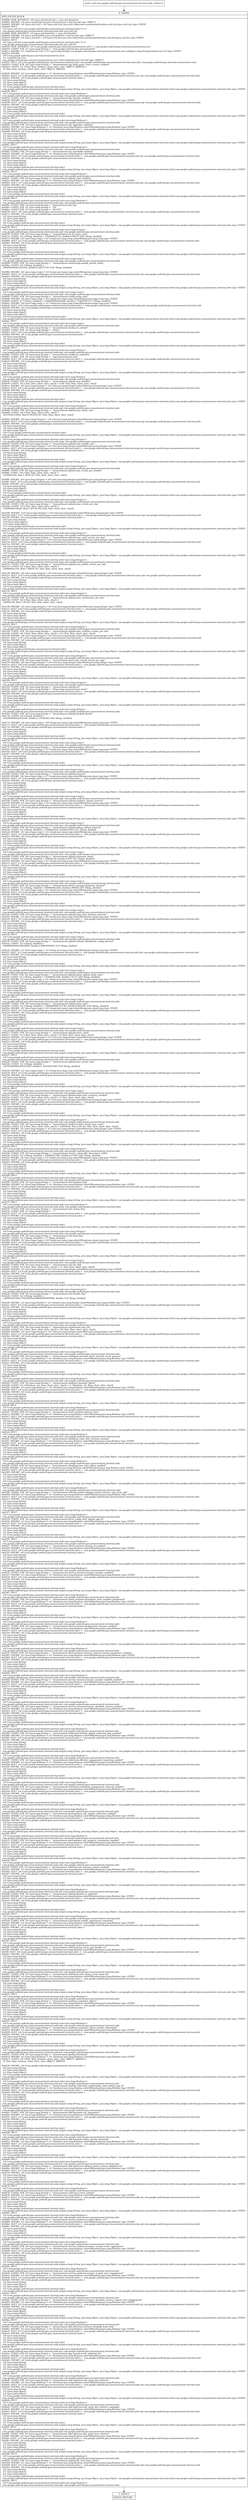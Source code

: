 digraph "CFG forcom.google.android.gms.measurement.internal.zzak.\<clinit\>()V" {
Node_0 [shape=record,label="{0\:\ 0x0000|MTH_ENTER_BLOCK\l|0x0000: NEW_INSTANCE  (r0 I:java.util.ArrayList) =  java.util.ArrayList \l0x0002: INVOKE  (r0 I:java.util.ArrayList) java.util.ArrayList.\<init\>():void type: DIRECT \l0x0005: INVOKE  (r0 I:java.util.List) = (r0 I:java.util.List) java.util.Collections.synchronizedList(java.util.List):java.util.List type: STATIC \l0x0009: SPUT  \l  (r0 I:java.util.List\<com.google.android.gms.measurement.internal.zzdu\<?\>\>)\l com.google.android.gms.measurement.internal.zzak.zzfw java.util.List \l0x000b: NEW_INSTANCE  (r0 I:java.util.HashSet) =  java.util.HashSet \l0x000d: INVOKE  (r0 I:java.util.HashSet) java.util.HashSet.\<init\>():void type: DIRECT \l0x0010: INVOKE  (r0 I:java.util.Set) = (r0 I:java.util.Set) java.util.Collections.synchronizedSet(java.util.Set):java.util.Set type: STATIC \l0x0014: SPUT  \l  (r0 I:java.util.Set\<com.google.android.gms.measurement.internal.zzdu\<?\>\>)\l com.google.android.gms.measurement.internal.zzak.zzfx java.util.Set \l0x0016: NEW_INSTANCE  (r0 I:com.google.android.gms.internal.measurement.zzct) =  com.google.android.gms.internal.measurement.zzct \l0x0018: CONST_STR  (r1 I:java.lang.String) =  \"com.google.android.gms.measurement\" \l0x001a: INVOKE  (r1 I:android.net.Uri) = (r1 I:java.lang.String) com.google.android.gms.internal.measurement.zzcn.zzdh(java.lang.String):android.net.Uri type: STATIC \l0x001e: INVOKE  \l  (r0 I:com.google.android.gms.internal.measurement.zzct)\l  (r1 I:android.net.Uri)\l com.google.android.gms.internal.measurement.zzct.\<init\>(android.net.Uri):void type: DIRECT \l0x0021: SPUT  (r0 I:com.google.android.gms.internal.measurement.zzct) com.google.android.gms.measurement.internal.zzak.zzfy com.google.android.gms.internal.measurement.zzct \l0x0023: CONST_STR  (r0 I:java.lang.String) =  \"measurement.log_third_party_store_events_enabled\" \l0x0025: CONST  (r1 I:?[int, float, boolean, short, byte, char, OBJECT, ARRAY]) = \l  (0 ?[int, float, boolean, short, byte, char, OBJECT, ARRAY])\l \l0x0026: INVOKE  (r2 I:java.lang.Boolean) = (r1 I:boolean) java.lang.Boolean.valueOf(boolean):java.lang.Boolean type: STATIC \l0x002a: SGET  (r3 I:com.google.android.gms.measurement.internal.zzdv) =  com.google.android.gms.measurement.internal.zzan.zzji com.google.android.gms.measurement.internal.zzdv \l0x002c: INVOKE  (r0 I:com.google.android.gms.measurement.internal.zzdu) = \l  (r0 I:java.lang.String)\l  (r2 I:java.lang.Object)\l  (r2 I:java.lang.Object)\l  (r3 I:com.google.android.gms.measurement.internal.zzdv)\l com.google.android.gms.measurement.internal.zzak.zza(java.lang.String, java.lang.Object, java.lang.Object, com.google.android.gms.measurement.internal.zzdv):com.google.android.gms.measurement.internal.zzdu type: STATIC \l0x0030: SPUT  \l  (r0 I:com.google.android.gms.measurement.internal.zzdu\<java.lang.Boolean\>)\l com.google.android.gms.measurement.internal.zzak.zzga com.google.android.gms.measurement.internal.zzdu \l0x0032: CONST_STR  (r0 I:java.lang.String) =  \"measurement.log_installs_enabled\" \l0x0034: INVOKE  (r2 I:java.lang.Boolean) = (r1 I:boolean) java.lang.Boolean.valueOf(boolean):java.lang.Boolean type: STATIC \l0x0038: SGET  (r3 I:com.google.android.gms.measurement.internal.zzdv) =  com.google.android.gms.measurement.internal.zzam.zzji com.google.android.gms.measurement.internal.zzdv \l0x003a: INVOKE  (r0 I:com.google.android.gms.measurement.internal.zzdu) = \l  (r0 I:java.lang.String)\l  (r2 I:java.lang.Object)\l  (r2 I:java.lang.Object)\l  (r3 I:com.google.android.gms.measurement.internal.zzdv)\l com.google.android.gms.measurement.internal.zzak.zza(java.lang.String, java.lang.Object, java.lang.Object, com.google.android.gms.measurement.internal.zzdv):com.google.android.gms.measurement.internal.zzdu type: STATIC \l0x003e: SPUT  \l  (r0 I:com.google.android.gms.measurement.internal.zzdu\<java.lang.Boolean\>)\l com.google.android.gms.measurement.internal.zzak.zzgb com.google.android.gms.measurement.internal.zzdu \l0x0040: CONST_STR  (r0 I:java.lang.String) =  \"measurement.log_upgrades_enabled\" \l0x0042: INVOKE  (r2 I:java.lang.Boolean) = (r1 I:boolean) java.lang.Boolean.valueOf(boolean):java.lang.Boolean type: STATIC \l0x0046: SGET  (r3 I:com.google.android.gms.measurement.internal.zzdv) =  com.google.android.gms.measurement.internal.zzaz.zzji com.google.android.gms.measurement.internal.zzdv \l0x0048: INVOKE  (r0 I:com.google.android.gms.measurement.internal.zzdu) = \l  (r0 I:java.lang.String)\l  (r2 I:java.lang.Object)\l  (r2 I:java.lang.Object)\l  (r3 I:com.google.android.gms.measurement.internal.zzdv)\l com.google.android.gms.measurement.internal.zzak.zza(java.lang.String, java.lang.Object, java.lang.Object, com.google.android.gms.measurement.internal.zzdv):com.google.android.gms.measurement.internal.zzdu type: STATIC \l0x004c: SPUT  \l  (r0 I:com.google.android.gms.measurement.internal.zzdu\<java.lang.Boolean\>)\l com.google.android.gms.measurement.internal.zzak.zzgc com.google.android.gms.measurement.internal.zzdu \l0x004e: CONST_STR  (r0 I:java.lang.String) =  \"measurement.log_androidId_enabled\" \l0x0050: INVOKE  (r2 I:java.lang.Boolean) = (r1 I:boolean) java.lang.Boolean.valueOf(boolean):java.lang.Boolean type: STATIC \l0x0054: SGET  (r3 I:com.google.android.gms.measurement.internal.zzdv) =  com.google.android.gms.measurement.internal.zzbi.zzji com.google.android.gms.measurement.internal.zzdv \l0x0056: INVOKE  (r0 I:com.google.android.gms.measurement.internal.zzdu) = \l  (r0 I:java.lang.String)\l  (r2 I:java.lang.Object)\l  (r2 I:java.lang.Object)\l  (r3 I:com.google.android.gms.measurement.internal.zzdv)\l com.google.android.gms.measurement.internal.zzak.zza(java.lang.String, java.lang.Object, java.lang.Object, com.google.android.gms.measurement.internal.zzdv):com.google.android.gms.measurement.internal.zzdu type: STATIC \l0x005a: SPUT  \l  (r0 I:com.google.android.gms.measurement.internal.zzdu\<java.lang.Boolean\>)\l com.google.android.gms.measurement.internal.zzak.zzgd com.google.android.gms.measurement.internal.zzdu \l0x005c: CONST_STR  (r0 I:java.lang.String) =  \"measurement.upload_dsid_enabled\" \l0x005e: INVOKE  (r2 I:java.lang.Boolean) = (r1 I:boolean) java.lang.Boolean.valueOf(boolean):java.lang.Boolean type: STATIC \l0x0062: SGET  (r3 I:com.google.android.gms.measurement.internal.zzdv) =  com.google.android.gms.measurement.internal.zzbv.zzji com.google.android.gms.measurement.internal.zzdv \l0x0064: INVOKE  (r0 I:com.google.android.gms.measurement.internal.zzdu) = \l  (r0 I:java.lang.String)\l  (r2 I:java.lang.Object)\l  (r2 I:java.lang.Object)\l  (r3 I:com.google.android.gms.measurement.internal.zzdv)\l com.google.android.gms.measurement.internal.zzak.zza(java.lang.String, java.lang.Object, java.lang.Object, com.google.android.gms.measurement.internal.zzdv):com.google.android.gms.measurement.internal.zzdu type: STATIC \l0x0068: SPUT  \l  (r0 I:com.google.android.gms.measurement.internal.zzdu\<java.lang.Boolean\>)\l com.google.android.gms.measurement.internal.zzak.zzge com.google.android.gms.measurement.internal.zzdu \l0x006a: CONST_STR  (r0 I:java.lang.String) =  \"measurement.log_tag\" \l0x006c: CONST_STR  (r2 I:java.lang.String) =  \"FA\" \l0x006e: CONST_STR  (r3 I:java.lang.String) =  \"FA\-SVC\" \l0x0070: SGET  (r4 I:com.google.android.gms.measurement.internal.zzdv) =  com.google.android.gms.measurement.internal.zzce.zzji com.google.android.gms.measurement.internal.zzdv \l0x0072: INVOKE  (r0 I:com.google.android.gms.measurement.internal.zzdu) = \l  (r0 I:java.lang.String)\l  (r2 I:java.lang.Object)\l  (r3 I:java.lang.Object)\l  (r4 I:com.google.android.gms.measurement.internal.zzdv)\l com.google.android.gms.measurement.internal.zzak.zza(java.lang.String, java.lang.Object, java.lang.Object, com.google.android.gms.measurement.internal.zzdv):com.google.android.gms.measurement.internal.zzdu type: STATIC \l0x0076: SPUT  \l  (r0 I:com.google.android.gms.measurement.internal.zzdu\<java.lang.String\>)\l com.google.android.gms.measurement.internal.zzak.zzgf com.google.android.gms.measurement.internal.zzdu \l0x0078: CONST_STR  (r0 I:java.lang.String) =  \"measurement.ad_id_cache_time\" \l0x007a: CONST  (r2 I:?[long, double]) = (10000(0x2710, double:4.9407E\-320) ?[long, double]) \l0x007c: INVOKE  (r4 I:java.lang.Long) = (r2 I:long) java.lang.Long.valueOf(long):java.lang.Long type: STATIC \l0x0080: SGET  (r5 I:com.google.android.gms.measurement.internal.zzdv) =  com.google.android.gms.measurement.internal.zzcr.zzji com.google.android.gms.measurement.internal.zzdv \l0x0082: INVOKE  (r0 I:com.google.android.gms.measurement.internal.zzdu) = \l  (r0 I:java.lang.String)\l  (r4 I:java.lang.Object)\l  (r4 I:java.lang.Object)\l  (r5 I:com.google.android.gms.measurement.internal.zzdv)\l com.google.android.gms.measurement.internal.zzak.zza(java.lang.String, java.lang.Object, java.lang.Object, com.google.android.gms.measurement.internal.zzdv):com.google.android.gms.measurement.internal.zzdu type: STATIC \l0x0086: SPUT  \l  (r0 I:com.google.android.gms.measurement.internal.zzdu\<java.lang.Long\>)\l com.google.android.gms.measurement.internal.zzak.zzgg com.google.android.gms.measurement.internal.zzdu \l0x0088: CONST_STR  (r0 I:java.lang.String) =  \"measurement.monitoring.sample_period_millis\" \l0x008a: CONST  (r4 I:?[long, double]) = \l  (86400000(0x5265c00, double:4.2687272E\-316) ?[long, double])\l \l0x008d: INVOKE  (r6 I:java.lang.Long) = (r4 I:long) java.lang.Long.valueOf(long):java.lang.Long type: STATIC \l0x0091: SGET  (r7 I:com.google.android.gms.measurement.internal.zzdv) =  com.google.android.gms.measurement.internal.zzda.zzji com.google.android.gms.measurement.internal.zzdv \l0x0093: INVOKE  (r0 I:com.google.android.gms.measurement.internal.zzdu) = \l  (r0 I:java.lang.String)\l  (r6 I:java.lang.Object)\l  (r6 I:java.lang.Object)\l  (r7 I:com.google.android.gms.measurement.internal.zzdv)\l com.google.android.gms.measurement.internal.zzak.zza(java.lang.String, java.lang.Object, java.lang.Object, com.google.android.gms.measurement.internal.zzdv):com.google.android.gms.measurement.internal.zzdu type: STATIC \l0x0097: SPUT  \l  (r0 I:com.google.android.gms.measurement.internal.zzdu\<java.lang.Long\>)\l com.google.android.gms.measurement.internal.zzak.zzgh com.google.android.gms.measurement.internal.zzdu \l0x0099: CONST_STR  (r0 I:java.lang.String) =  \"measurement.config.cache_time\" \l0x009b: INVOKE  (r6 I:java.lang.Long) = (r4 I:long) java.lang.Long.valueOf(long):java.lang.Long type: STATIC \l0x009f: CONST  (r7 I:?[long, double]) = (3600000(0x36ee80, double:1.7786363E\-317) ?[long, double]) \l0x00a2: INVOKE  (r9 I:java.lang.Long) = (r7 I:long) java.lang.Long.valueOf(long):java.lang.Long type: STATIC \l0x00a6: SGET  (r10 I:com.google.android.gms.measurement.internal.zzdv) =  com.google.android.gms.measurement.internal.zzdn.zzji com.google.android.gms.measurement.internal.zzdv \l0x00a8: INVOKE  (r0 I:com.google.android.gms.measurement.internal.zzdu) = \l  (r0 I:java.lang.String)\l  (r6 I:java.lang.Object)\l  (r9 I:java.lang.Object)\l  (r10 I:com.google.android.gms.measurement.internal.zzdv)\l com.google.android.gms.measurement.internal.zzak.zza(java.lang.String, java.lang.Object, java.lang.Object, com.google.android.gms.measurement.internal.zzdv):com.google.android.gms.measurement.internal.zzdu type: STATIC \l0x00ac: SPUT  \l  (r0 I:com.google.android.gms.measurement.internal.zzdu\<java.lang.Long\>)\l com.google.android.gms.measurement.internal.zzak.zzgi com.google.android.gms.measurement.internal.zzdu \l0x00ae: CONST_STR  (r0 I:java.lang.String) =  \"measurement.config.url_scheme\" \l0x00b0: CONST_STR  (r6 I:java.lang.String) =  \"https\" \l0x00b2: SGET  (r9 I:com.google.android.gms.measurement.internal.zzdv) =  com.google.android.gms.measurement.internal.zzdt.zzji com.google.android.gms.measurement.internal.zzdv \l0x00b4: INVOKE  (r0 I:com.google.android.gms.measurement.internal.zzdu) = \l  (r0 I:java.lang.String)\l  (r6 I:java.lang.Object)\l  (r6 I:java.lang.Object)\l  (r9 I:com.google.android.gms.measurement.internal.zzdv)\l com.google.android.gms.measurement.internal.zzak.zza(java.lang.String, java.lang.Object, java.lang.Object, com.google.android.gms.measurement.internal.zzdv):com.google.android.gms.measurement.internal.zzdu type: STATIC \l0x00b8: SPUT  \l  (r0 I:com.google.android.gms.measurement.internal.zzdu\<java.lang.String\>)\l com.google.android.gms.measurement.internal.zzak.zzgj com.google.android.gms.measurement.internal.zzdu \l0x00ba: CONST_STR  (r0 I:java.lang.String) =  \"measurement.config.url_authority\" \l0x00bc: CONST_STR  (r6 I:java.lang.String) =  \"app\-measurement.com\" \l0x00be: SGET  (r9 I:com.google.android.gms.measurement.internal.zzdv) =  com.google.android.gms.measurement.internal.zzap.zzji com.google.android.gms.measurement.internal.zzdv \l0x00c0: INVOKE  (r0 I:com.google.android.gms.measurement.internal.zzdu) = \l  (r0 I:java.lang.String)\l  (r6 I:java.lang.Object)\l  (r6 I:java.lang.Object)\l  (r9 I:com.google.android.gms.measurement.internal.zzdv)\l com.google.android.gms.measurement.internal.zzak.zza(java.lang.String, java.lang.Object, java.lang.Object, com.google.android.gms.measurement.internal.zzdv):com.google.android.gms.measurement.internal.zzdu type: STATIC \l0x00c4: SPUT  \l  (r0 I:com.google.android.gms.measurement.internal.zzdu\<java.lang.String\>)\l com.google.android.gms.measurement.internal.zzak.zzgk com.google.android.gms.measurement.internal.zzdu \l0x00c6: CONST_STR  (r0 I:java.lang.String) =  \"measurement.upload.max_bundles\" \l0x00c8: CONST  (r6 I:?[int, float, short, byte, char]) = (100 ?[int, float, short, byte, char]) \l0x00ca: INVOKE  (r6 I:java.lang.Integer) = (r6 I:int) java.lang.Integer.valueOf(int):java.lang.Integer type: STATIC \l0x00ce: SGET  (r9 I:com.google.android.gms.measurement.internal.zzdv) =  com.google.android.gms.measurement.internal.zzao.zzji com.google.android.gms.measurement.internal.zzdv \l0x00d0: INVOKE  (r0 I:com.google.android.gms.measurement.internal.zzdu) = \l  (r0 I:java.lang.String)\l  (r6 I:java.lang.Object)\l  (r6 I:java.lang.Object)\l  (r9 I:com.google.android.gms.measurement.internal.zzdv)\l com.google.android.gms.measurement.internal.zzak.zza(java.lang.String, java.lang.Object, java.lang.Object, com.google.android.gms.measurement.internal.zzdv):com.google.android.gms.measurement.internal.zzdu type: STATIC \l0x00d4: SPUT  \l  (r0 I:com.google.android.gms.measurement.internal.zzdu\<java.lang.Integer\>)\l com.google.android.gms.measurement.internal.zzak.zzgl com.google.android.gms.measurement.internal.zzdu \l0x00d6: CONST_STR  (r0 I:java.lang.String) =  \"measurement.upload.max_batch_size\" \l0x00d8: CONST  (r6 I:?[int, float, short, byte, char]) = \l  (65536(0x10000, float:9.18355E\-41) ?[int, float, short, byte, char])\l \l0x00da: INVOKE  (r9 I:java.lang.Integer) = (r6 I:int) java.lang.Integer.valueOf(int):java.lang.Integer type: STATIC \l0x00de: SGET  (r10 I:com.google.android.gms.measurement.internal.zzdv) =  com.google.android.gms.measurement.internal.zzar.zzji com.google.android.gms.measurement.internal.zzdv \l0x00e0: INVOKE  (r0 I:com.google.android.gms.measurement.internal.zzdu) = \l  (r0 I:java.lang.String)\l  (r9 I:java.lang.Object)\l  (r9 I:java.lang.Object)\l  (r10 I:com.google.android.gms.measurement.internal.zzdv)\l com.google.android.gms.measurement.internal.zzak.zza(java.lang.String, java.lang.Object, java.lang.Object, com.google.android.gms.measurement.internal.zzdv):com.google.android.gms.measurement.internal.zzdu type: STATIC \l0x00e4: SPUT  \l  (r0 I:com.google.android.gms.measurement.internal.zzdu\<java.lang.Integer\>)\l com.google.android.gms.measurement.internal.zzak.zzgm com.google.android.gms.measurement.internal.zzdu \l0x00e6: CONST_STR  (r0 I:java.lang.String) =  \"measurement.upload.max_bundle_size\" \l0x00e8: INVOKE  (r6 I:java.lang.Integer) = (r6 I:int) java.lang.Integer.valueOf(int):java.lang.Integer type: STATIC \l0x00ec: SGET  (r9 I:com.google.android.gms.measurement.internal.zzdv) =  com.google.android.gms.measurement.internal.zzaq.zzji com.google.android.gms.measurement.internal.zzdv \l0x00ee: INVOKE  (r0 I:com.google.android.gms.measurement.internal.zzdu) = \l  (r0 I:java.lang.String)\l  (r6 I:java.lang.Object)\l  (r6 I:java.lang.Object)\l  (r9 I:com.google.android.gms.measurement.internal.zzdv)\l com.google.android.gms.measurement.internal.zzak.zza(java.lang.String, java.lang.Object, java.lang.Object, com.google.android.gms.measurement.internal.zzdv):com.google.android.gms.measurement.internal.zzdu type: STATIC \l0x00f2: SPUT  \l  (r0 I:com.google.android.gms.measurement.internal.zzdu\<java.lang.Integer\>)\l com.google.android.gms.measurement.internal.zzak.zzgn com.google.android.gms.measurement.internal.zzdu \l0x00f4: CONST_STR  (r0 I:java.lang.String) =  \"measurement.upload.max_events_per_bundle\" \l0x00f6: CONST  (r6 I:?[int, float, short, byte, char]) = \l  (1000(0x3e8, float:1.401E\-42) ?[int, float, short, byte, char])\l \l0x00f8: INVOKE  (r9 I:java.lang.Integer) = (r6 I:int) java.lang.Integer.valueOf(int):java.lang.Integer type: STATIC \l0x00fc: SGET  (r10 I:com.google.android.gms.measurement.internal.zzdv) =  com.google.android.gms.measurement.internal.zzat.zzji com.google.android.gms.measurement.internal.zzdv \l0x00fe: INVOKE  (r0 I:com.google.android.gms.measurement.internal.zzdu) = \l  (r0 I:java.lang.String)\l  (r9 I:java.lang.Object)\l  (r9 I:java.lang.Object)\l  (r10 I:com.google.android.gms.measurement.internal.zzdv)\l com.google.android.gms.measurement.internal.zzak.zza(java.lang.String, java.lang.Object, java.lang.Object, com.google.android.gms.measurement.internal.zzdv):com.google.android.gms.measurement.internal.zzdu type: STATIC \l0x0102: SPUT  \l  (r0 I:com.google.android.gms.measurement.internal.zzdu\<java.lang.Integer\>)\l com.google.android.gms.measurement.internal.zzak.zzgo com.google.android.gms.measurement.internal.zzdu \l0x0104: CONST_STR  (r0 I:java.lang.String) =  \"measurement.upload.max_events_per_day\" \l0x0106: CONST  (r9 I:?[int, float, short, byte, char]) = \l  (100000(0x186a0, float:1.4013E\-40) ?[int, float, short, byte, char])\l \l0x0109: INVOKE  (r10 I:java.lang.Integer) = (r9 I:int) java.lang.Integer.valueOf(int):java.lang.Integer type: STATIC \l0x010d: SGET  (r11 I:com.google.android.gms.measurement.internal.zzdv) =  com.google.android.gms.measurement.internal.zzas.zzji com.google.android.gms.measurement.internal.zzdv \l0x010f: INVOKE  (r0 I:com.google.android.gms.measurement.internal.zzdu) = \l  (r0 I:java.lang.String)\l  (r10 I:java.lang.Object)\l  (r10 I:java.lang.Object)\l  (r11 I:com.google.android.gms.measurement.internal.zzdv)\l com.google.android.gms.measurement.internal.zzak.zza(java.lang.String, java.lang.Object, java.lang.Object, com.google.android.gms.measurement.internal.zzdv):com.google.android.gms.measurement.internal.zzdu type: STATIC \l0x0113: SPUT  \l  (r0 I:com.google.android.gms.measurement.internal.zzdu\<java.lang.Integer\>)\l com.google.android.gms.measurement.internal.zzak.zzgp com.google.android.gms.measurement.internal.zzdu \l0x0115: CONST_STR  (r0 I:java.lang.String) =  \"measurement.upload.max_error_events_per_day\" \l0x0117: INVOKE  (r6 I:java.lang.Integer) = (r6 I:int) java.lang.Integer.valueOf(int):java.lang.Integer type: STATIC \l0x011b: SGET  (r10 I:com.google.android.gms.measurement.internal.zzdv) =  com.google.android.gms.measurement.internal.zzav.zzji com.google.android.gms.measurement.internal.zzdv \l0x011d: INVOKE  (r0 I:com.google.android.gms.measurement.internal.zzdu) = \l  (r0 I:java.lang.String)\l  (r6 I:java.lang.Object)\l  (r6 I:java.lang.Object)\l  (r10 I:com.google.android.gms.measurement.internal.zzdv)\l com.google.android.gms.measurement.internal.zzak.zza(java.lang.String, java.lang.Object, java.lang.Object, com.google.android.gms.measurement.internal.zzdv):com.google.android.gms.measurement.internal.zzdu type: STATIC \l0x0121: SPUT  \l  (r0 I:com.google.android.gms.measurement.internal.zzdu\<java.lang.Integer\>)\l com.google.android.gms.measurement.internal.zzak.zzgq com.google.android.gms.measurement.internal.zzdu \l0x0123: CONST_STR  (r0 I:java.lang.String) =  \"measurement.upload.max_public_events_per_day\" \l0x0125: CONST  (r6 I:?[int, float, short, byte, char]) = \l  (50000(0xc350, float:7.0065E\-41) ?[int, float, short, byte, char])\l \l0x0128: INVOKE  (r6 I:java.lang.Integer) = (r6 I:int) java.lang.Integer.valueOf(int):java.lang.Integer type: STATIC \l0x012c: SGET  (r10 I:com.google.android.gms.measurement.internal.zzdv) =  com.google.android.gms.measurement.internal.zzau.zzji com.google.android.gms.measurement.internal.zzdv \l0x012e: INVOKE  (r0 I:com.google.android.gms.measurement.internal.zzdu) = \l  (r0 I:java.lang.String)\l  (r6 I:java.lang.Object)\l  (r6 I:java.lang.Object)\l  (r10 I:com.google.android.gms.measurement.internal.zzdv)\l com.google.android.gms.measurement.internal.zzak.zza(java.lang.String, java.lang.Object, java.lang.Object, com.google.android.gms.measurement.internal.zzdv):com.google.android.gms.measurement.internal.zzdu type: STATIC \l0x0132: SPUT  \l  (r0 I:com.google.android.gms.measurement.internal.zzdu\<java.lang.Integer\>)\l com.google.android.gms.measurement.internal.zzak.zzgr com.google.android.gms.measurement.internal.zzdu \l0x0134: CONST_STR  (r0 I:java.lang.String) =  \"measurement.upload.max_conversions_per_day\" \l0x0136: CONST  (r6 I:?[int, float, short, byte, char]) = \l  (500(0x1f4, float:7.0E\-43) ?[int, float, short, byte, char])\l \l0x0138: INVOKE  (r6 I:java.lang.Integer) = (r6 I:int) java.lang.Integer.valueOf(int):java.lang.Integer type: STATIC \l0x013c: SGET  (r10 I:com.google.android.gms.measurement.internal.zzdv) =  com.google.android.gms.measurement.internal.zzax.zzji com.google.android.gms.measurement.internal.zzdv \l0x013e: INVOKE  (r0 I:com.google.android.gms.measurement.internal.zzdu) = \l  (r0 I:java.lang.String)\l  (r6 I:java.lang.Object)\l  (r6 I:java.lang.Object)\l  (r10 I:com.google.android.gms.measurement.internal.zzdv)\l com.google.android.gms.measurement.internal.zzak.zza(java.lang.String, java.lang.Object, java.lang.Object, com.google.android.gms.measurement.internal.zzdv):com.google.android.gms.measurement.internal.zzdu type: STATIC \l0x0142: SPUT  \l  (r0 I:com.google.android.gms.measurement.internal.zzdu\<java.lang.Integer\>)\l com.google.android.gms.measurement.internal.zzak.zzgs com.google.android.gms.measurement.internal.zzdu \l0x0144: CONST_STR  (r0 I:java.lang.String) =  \"measurement.upload.max_realtime_events_per_day\" \l0x0146: CONST  (r6 I:?[int, float, short, byte, char]) = (10 ?[int, float, short, byte, char]) \l0x0148: INVOKE  (r6 I:java.lang.Integer) = (r6 I:int) java.lang.Integer.valueOf(int):java.lang.Integer type: STATIC \l0x014c: SGET  (r10 I:com.google.android.gms.measurement.internal.zzdv) =  com.google.android.gms.measurement.internal.zzaw.zzji com.google.android.gms.measurement.internal.zzdv \l0x014e: INVOKE  (r0 I:com.google.android.gms.measurement.internal.zzdu) = \l  (r0 I:java.lang.String)\l  (r6 I:java.lang.Object)\l  (r6 I:java.lang.Object)\l  (r10 I:com.google.android.gms.measurement.internal.zzdv)\l com.google.android.gms.measurement.internal.zzak.zza(java.lang.String, java.lang.Object, java.lang.Object, com.google.android.gms.measurement.internal.zzdv):com.google.android.gms.measurement.internal.zzdu type: STATIC \l0x0152: SPUT  \l  (r0 I:com.google.android.gms.measurement.internal.zzdu\<java.lang.Integer\>)\l com.google.android.gms.measurement.internal.zzak.zzgt com.google.android.gms.measurement.internal.zzdu \l0x0154: CONST_STR  (r0 I:java.lang.String) =  \"measurement.store.max_stored_events_per_app\" \l0x0156: INVOKE  (r6 I:java.lang.Integer) = (r9 I:int) java.lang.Integer.valueOf(int):java.lang.Integer type: STATIC \l0x015a: SGET  (r9 I:com.google.android.gms.measurement.internal.zzdv) =  com.google.android.gms.measurement.internal.zzay.zzji com.google.android.gms.measurement.internal.zzdv \l0x015c: INVOKE  (r0 I:com.google.android.gms.measurement.internal.zzdu) = \l  (r0 I:java.lang.String)\l  (r6 I:java.lang.Object)\l  (r6 I:java.lang.Object)\l  (r9 I:com.google.android.gms.measurement.internal.zzdv)\l com.google.android.gms.measurement.internal.zzak.zza(java.lang.String, java.lang.Object, java.lang.Object, com.google.android.gms.measurement.internal.zzdv):com.google.android.gms.measurement.internal.zzdu type: STATIC \l0x0160: SPUT  \l  (r0 I:com.google.android.gms.measurement.internal.zzdu\<java.lang.Integer\>)\l com.google.android.gms.measurement.internal.zzak.zzgu com.google.android.gms.measurement.internal.zzdu \l0x0162: CONST_STR  (r0 I:java.lang.String) =  \"measurement.upload.url\" \l0x0164: CONST_STR  (r6 I:java.lang.String) =  \"https:\/\/app\-measurement.com\/a\" \l0x0166: SGET  (r9 I:com.google.android.gms.measurement.internal.zzdv) =  com.google.android.gms.measurement.internal.zzbb.zzji com.google.android.gms.measurement.internal.zzdv \l0x0168: INVOKE  (r0 I:com.google.android.gms.measurement.internal.zzdu) = \l  (r0 I:java.lang.String)\l  (r6 I:java.lang.Object)\l  (r6 I:java.lang.Object)\l  (r9 I:com.google.android.gms.measurement.internal.zzdv)\l com.google.android.gms.measurement.internal.zzak.zza(java.lang.String, java.lang.Object, java.lang.Object, com.google.android.gms.measurement.internal.zzdv):com.google.android.gms.measurement.internal.zzdu type: STATIC \l0x016c: SPUT  \l  (r0 I:com.google.android.gms.measurement.internal.zzdu\<java.lang.String\>)\l com.google.android.gms.measurement.internal.zzak.zzgv com.google.android.gms.measurement.internal.zzdu \l0x016e: CONST_STR  (r0 I:java.lang.String) =  \"measurement.upload.backoff_period\" \l0x0170: CONST  (r9 I:?[long, double]) = \l  (43200000(0x2932e00, double:2.1343636E\-316) ?[long, double])\l \l0x0173: INVOKE  (r6 I:java.lang.Long) = (r9 I:long) java.lang.Long.valueOf(long):java.lang.Long type: STATIC \l0x0177: SGET  (r9 I:com.google.android.gms.measurement.internal.zzdv) =  com.google.android.gms.measurement.internal.zzba.zzji com.google.android.gms.measurement.internal.zzdv \l0x0179: INVOKE  (r0 I:com.google.android.gms.measurement.internal.zzdu) = \l  (r0 I:java.lang.String)\l  (r6 I:java.lang.Object)\l  (r6 I:java.lang.Object)\l  (r9 I:com.google.android.gms.measurement.internal.zzdv)\l com.google.android.gms.measurement.internal.zzak.zza(java.lang.String, java.lang.Object, java.lang.Object, com.google.android.gms.measurement.internal.zzdv):com.google.android.gms.measurement.internal.zzdu type: STATIC \l0x017d: SPUT  \l  (r0 I:com.google.android.gms.measurement.internal.zzdu\<java.lang.Long\>)\l com.google.android.gms.measurement.internal.zzak.zzgw com.google.android.gms.measurement.internal.zzdu \l0x017f: CONST_STR  (r0 I:java.lang.String) =  \"measurement.upload.window_interval\" \l0x0181: INVOKE  (r6 I:java.lang.Long) = (r7 I:long) java.lang.Long.valueOf(long):java.lang.Long type: STATIC \l0x0185: SGET  (r9 I:com.google.android.gms.measurement.internal.zzdv) =  com.google.android.gms.measurement.internal.zzbd.zzji com.google.android.gms.measurement.internal.zzdv \l0x0187: INVOKE  (r0 I:com.google.android.gms.measurement.internal.zzdu) = \l  (r0 I:java.lang.String)\l  (r6 I:java.lang.Object)\l  (r6 I:java.lang.Object)\l  (r9 I:com.google.android.gms.measurement.internal.zzdv)\l com.google.android.gms.measurement.internal.zzak.zza(java.lang.String, java.lang.Object, java.lang.Object, com.google.android.gms.measurement.internal.zzdv):com.google.android.gms.measurement.internal.zzdu type: STATIC \l0x018b: SPUT  \l  (r0 I:com.google.android.gms.measurement.internal.zzdu\<java.lang.Long\>)\l com.google.android.gms.measurement.internal.zzak.zzgx com.google.android.gms.measurement.internal.zzdu \l0x018d: CONST_STR  (r0 I:java.lang.String) =  \"measurement.upload.interval\" \l0x018f: INVOKE  (r6 I:java.lang.Long) = (r7 I:long) java.lang.Long.valueOf(long):java.lang.Long type: STATIC \l0x0193: SGET  (r7 I:com.google.android.gms.measurement.internal.zzdv) =  com.google.android.gms.measurement.internal.zzbc.zzji com.google.android.gms.measurement.internal.zzdv \l0x0195: INVOKE  (r0 I:com.google.android.gms.measurement.internal.zzdu) = \l  (r0 I:java.lang.String)\l  (r6 I:java.lang.Object)\l  (r6 I:java.lang.Object)\l  (r7 I:com.google.android.gms.measurement.internal.zzdv)\l com.google.android.gms.measurement.internal.zzak.zza(java.lang.String, java.lang.Object, java.lang.Object, com.google.android.gms.measurement.internal.zzdv):com.google.android.gms.measurement.internal.zzdu type: STATIC \l0x0199: SPUT  \l  (r0 I:com.google.android.gms.measurement.internal.zzdu\<java.lang.Long\>)\l com.google.android.gms.measurement.internal.zzak.zzgy com.google.android.gms.measurement.internal.zzdu \l0x019b: CONST_STR  (r0 I:java.lang.String) =  \"measurement.upload.realtime_upload_interval\" \l0x019d: INVOKE  (r2 I:java.lang.Long) = (r2 I:long) java.lang.Long.valueOf(long):java.lang.Long type: STATIC \l0x01a1: SGET  (r3 I:com.google.android.gms.measurement.internal.zzdv) =  com.google.android.gms.measurement.internal.zzbf.zzji com.google.android.gms.measurement.internal.zzdv \l0x01a3: INVOKE  (r0 I:com.google.android.gms.measurement.internal.zzdu) = \l  (r0 I:java.lang.String)\l  (r2 I:java.lang.Object)\l  (r2 I:java.lang.Object)\l  (r3 I:com.google.android.gms.measurement.internal.zzdv)\l com.google.android.gms.measurement.internal.zzak.zza(java.lang.String, java.lang.Object, java.lang.Object, com.google.android.gms.measurement.internal.zzdv):com.google.android.gms.measurement.internal.zzdu type: STATIC \l0x01a7: SPUT  \l  (r0 I:com.google.android.gms.measurement.internal.zzdu\<java.lang.Long\>)\l com.google.android.gms.measurement.internal.zzak.zzgz com.google.android.gms.measurement.internal.zzdu \l0x01a9: CONST_STR  (r0 I:java.lang.String) =  \"measurement.upload.debug_upload_interval\" \l0x01ab: CONST  (r2 I:?[long, double]) = (1000(0x3e8, double:4.94E\-321) ?[long, double]) \l0x01ad: INVOKE  (r2 I:java.lang.Long) = (r2 I:long) java.lang.Long.valueOf(long):java.lang.Long type: STATIC \l0x01b1: SGET  (r3 I:com.google.android.gms.measurement.internal.zzdv) =  com.google.android.gms.measurement.internal.zzbe.zzji com.google.android.gms.measurement.internal.zzdv \l0x01b3: INVOKE  (r0 I:com.google.android.gms.measurement.internal.zzdu) = \l  (r0 I:java.lang.String)\l  (r2 I:java.lang.Object)\l  (r2 I:java.lang.Object)\l  (r3 I:com.google.android.gms.measurement.internal.zzdv)\l com.google.android.gms.measurement.internal.zzak.zza(java.lang.String, java.lang.Object, java.lang.Object, com.google.android.gms.measurement.internal.zzdv):com.google.android.gms.measurement.internal.zzdu type: STATIC \l0x01b7: SPUT  \l  (r0 I:com.google.android.gms.measurement.internal.zzdu\<java.lang.Long\>)\l com.google.android.gms.measurement.internal.zzak.zzha com.google.android.gms.measurement.internal.zzdu \l0x01b9: CONST_STR  (r0 I:java.lang.String) =  \"measurement.upload.minimum_delay\" \l0x01bb: CONST  (r2 I:?[long, double]) = (500(0x1f4, double:2.47E\-321) ?[long, double]) \l0x01bd: INVOKE  (r2 I:java.lang.Long) = (r2 I:long) java.lang.Long.valueOf(long):java.lang.Long type: STATIC \l0x01c1: SGET  (r3 I:com.google.android.gms.measurement.internal.zzdv) =  com.google.android.gms.measurement.internal.zzbh.zzji com.google.android.gms.measurement.internal.zzdv \l0x01c3: INVOKE  (r0 I:com.google.android.gms.measurement.internal.zzdu) = \l  (r0 I:java.lang.String)\l  (r2 I:java.lang.Object)\l  (r2 I:java.lang.Object)\l  (r3 I:com.google.android.gms.measurement.internal.zzdv)\l com.google.android.gms.measurement.internal.zzak.zza(java.lang.String, java.lang.Object, java.lang.Object, com.google.android.gms.measurement.internal.zzdv):com.google.android.gms.measurement.internal.zzdu type: STATIC \l0x01c7: SPUT  \l  (r0 I:com.google.android.gms.measurement.internal.zzdu\<java.lang.Long\>)\l com.google.android.gms.measurement.internal.zzak.zzhb com.google.android.gms.measurement.internal.zzdu \l0x01c9: CONST_STR  (r0 I:java.lang.String) =  \"measurement.alarm_manager.minimum_interval\" \l0x01cb: CONST  (r2 I:?[long, double]) = (60000(0xea60, double:2.9644E\-319) ?[long, double]) \l0x01ce: INVOKE  (r2 I:java.lang.Long) = (r2 I:long) java.lang.Long.valueOf(long):java.lang.Long type: STATIC \l0x01d2: SGET  (r3 I:com.google.android.gms.measurement.internal.zzdv) =  com.google.android.gms.measurement.internal.zzbg.zzji com.google.android.gms.measurement.internal.zzdv \l0x01d4: INVOKE  (r0 I:com.google.android.gms.measurement.internal.zzdu) = \l  (r0 I:java.lang.String)\l  (r2 I:java.lang.Object)\l  (r2 I:java.lang.Object)\l  (r3 I:com.google.android.gms.measurement.internal.zzdv)\l com.google.android.gms.measurement.internal.zzak.zza(java.lang.String, java.lang.Object, java.lang.Object, com.google.android.gms.measurement.internal.zzdv):com.google.android.gms.measurement.internal.zzdu type: STATIC \l0x01d8: SPUT  \l  (r0 I:com.google.android.gms.measurement.internal.zzdu\<java.lang.Long\>)\l com.google.android.gms.measurement.internal.zzak.zzhc com.google.android.gms.measurement.internal.zzdu \l0x01da: CONST_STR  (r0 I:java.lang.String) =  \"measurement.upload.stale_data_deletion_interval\" \l0x01dc: INVOKE  (r2 I:java.lang.Long) = (r4 I:long) java.lang.Long.valueOf(long):java.lang.Long type: STATIC \l0x01e0: SGET  (r3 I:com.google.android.gms.measurement.internal.zzdv) =  com.google.android.gms.measurement.internal.zzbj.zzji com.google.android.gms.measurement.internal.zzdv \l0x01e2: INVOKE  (r0 I:com.google.android.gms.measurement.internal.zzdu) = \l  (r0 I:java.lang.String)\l  (r2 I:java.lang.Object)\l  (r2 I:java.lang.Object)\l  (r3 I:com.google.android.gms.measurement.internal.zzdv)\l com.google.android.gms.measurement.internal.zzak.zza(java.lang.String, java.lang.Object, java.lang.Object, com.google.android.gms.measurement.internal.zzdv):com.google.android.gms.measurement.internal.zzdu type: STATIC \l0x01e6: SPUT  \l  (r0 I:com.google.android.gms.measurement.internal.zzdu\<java.lang.Long\>)\l com.google.android.gms.measurement.internal.zzak.zzhd com.google.android.gms.measurement.internal.zzdu \l0x01e8: CONST_STR  (r0 I:java.lang.String) =  \"measurement.upload.refresh_blacklisted_config_interval\" \l0x01ea: CONST  (r2 I:?[long, double]) = \l  (604800000(0x240c8400, double:2.988109026E\-315) ?[long, double])\l \l0x01ed: INVOKE  (r2 I:java.lang.Long) = (r2 I:long) java.lang.Long.valueOf(long):java.lang.Long type: STATIC \l0x01f1: SGET  (r3 I:com.google.android.gms.measurement.internal.zzdv) =  com.google.android.gms.measurement.internal.zzbl.zzji com.google.android.gms.measurement.internal.zzdv \l0x01f3: INVOKE  (r0 I:com.google.android.gms.measurement.internal.zzdu) = \l  (r0 I:java.lang.String)\l  (r2 I:java.lang.Object)\l  (r2 I:java.lang.Object)\l  (r3 I:com.google.android.gms.measurement.internal.zzdv)\l com.google.android.gms.measurement.internal.zzak.zza(java.lang.String, java.lang.Object, java.lang.Object, com.google.android.gms.measurement.internal.zzdv):com.google.android.gms.measurement.internal.zzdu type: STATIC \l0x01f7: SPUT  \l  (r0 I:com.google.android.gms.measurement.internal.zzdu\<java.lang.Long\>)\l com.google.android.gms.measurement.internal.zzak.zzhe com.google.android.gms.measurement.internal.zzdu \l0x01f9: CONST_STR  (r0 I:java.lang.String) =  \"measurement.upload.initial_upload_delay_time\" \l0x01fb: CONST  (r2 I:?[long, double]) = (15000(0x3a98, double:7.411E\-320) ?[long, double]) \l0x01fd: INVOKE  (r2 I:java.lang.Long) = (r2 I:long) java.lang.Long.valueOf(long):java.lang.Long type: STATIC \l0x0201: SGET  (r3 I:com.google.android.gms.measurement.internal.zzdv) =  com.google.android.gms.measurement.internal.zzbk.zzji com.google.android.gms.measurement.internal.zzdv \l0x0203: INVOKE  (r0 I:com.google.android.gms.measurement.internal.zzdu) = \l  (r0 I:java.lang.String)\l  (r2 I:java.lang.Object)\l  (r2 I:java.lang.Object)\l  (r3 I:com.google.android.gms.measurement.internal.zzdv)\l com.google.android.gms.measurement.internal.zzak.zza(java.lang.String, java.lang.Object, java.lang.Object, com.google.android.gms.measurement.internal.zzdv):com.google.android.gms.measurement.internal.zzdu type: STATIC \l0x0207: SPUT  \l  (r0 I:com.google.android.gms.measurement.internal.zzdu\<java.lang.Long\>)\l com.google.android.gms.measurement.internal.zzak.zzhf com.google.android.gms.measurement.internal.zzdu \l0x0209: CONST_STR  (r0 I:java.lang.String) =  \"measurement.upload.retry_time\" \l0x020b: CONST  (r2 I:?[long, double]) = (1800000(0x1b7740, double:8.89318E\-318) ?[long, double]) \l0x020e: INVOKE  (r2 I:java.lang.Long) = (r2 I:long) java.lang.Long.valueOf(long):java.lang.Long type: STATIC \l0x0212: SGET  (r3 I:com.google.android.gms.measurement.internal.zzdv) =  com.google.android.gms.measurement.internal.zzbn.zzji com.google.android.gms.measurement.internal.zzdv \l0x0214: INVOKE  (r0 I:com.google.android.gms.measurement.internal.zzdu) = \l  (r0 I:java.lang.String)\l  (r2 I:java.lang.Object)\l  (r2 I:java.lang.Object)\l  (r3 I:com.google.android.gms.measurement.internal.zzdv)\l com.google.android.gms.measurement.internal.zzak.zza(java.lang.String, java.lang.Object, java.lang.Object, com.google.android.gms.measurement.internal.zzdv):com.google.android.gms.measurement.internal.zzdu type: STATIC \l0x0218: SPUT  \l  (r0 I:com.google.android.gms.measurement.internal.zzdu\<java.lang.Long\>)\l com.google.android.gms.measurement.internal.zzak.zzhg com.google.android.gms.measurement.internal.zzdu \l0x021a: CONST_STR  (r0 I:java.lang.String) =  \"measurement.upload.retry_count\" \l0x021c: CONST  (r2 I:?[int, float, short, byte, char]) = (6 ?[int, float, short, byte, char]) \l0x021d: INVOKE  (r2 I:java.lang.Integer) = (r2 I:int) java.lang.Integer.valueOf(int):java.lang.Integer type: STATIC \l0x0221: SGET  (r3 I:com.google.android.gms.measurement.internal.zzdv) =  com.google.android.gms.measurement.internal.zzbm.zzji com.google.android.gms.measurement.internal.zzdv \l0x0223: INVOKE  (r0 I:com.google.android.gms.measurement.internal.zzdu) = \l  (r0 I:java.lang.String)\l  (r2 I:java.lang.Object)\l  (r2 I:java.lang.Object)\l  (r3 I:com.google.android.gms.measurement.internal.zzdv)\l com.google.android.gms.measurement.internal.zzak.zza(java.lang.String, java.lang.Object, java.lang.Object, com.google.android.gms.measurement.internal.zzdv):com.google.android.gms.measurement.internal.zzdu type: STATIC \l0x0227: SPUT  \l  (r0 I:com.google.android.gms.measurement.internal.zzdu\<java.lang.Integer\>)\l com.google.android.gms.measurement.internal.zzak.zzhh com.google.android.gms.measurement.internal.zzdu \l0x0229: CONST_STR  (r0 I:java.lang.String) =  \"measurement.upload.max_queue_time\" \l0x022b: CONST  (r2 I:?[long, double]) = \l  (2419200000(0x90321000, double:1.1952436104E\-314) ?[long, double])\l \l0x0230: INVOKE  (r2 I:java.lang.Long) = (r2 I:long) java.lang.Long.valueOf(long):java.lang.Long type: STATIC \l0x0234: SGET  (r3 I:com.google.android.gms.measurement.internal.zzdv) =  com.google.android.gms.measurement.internal.zzbp.zzji com.google.android.gms.measurement.internal.zzdv \l0x0236: INVOKE  (r0 I:com.google.android.gms.measurement.internal.zzdu) = \l  (r0 I:java.lang.String)\l  (r2 I:java.lang.Object)\l  (r2 I:java.lang.Object)\l  (r3 I:com.google.android.gms.measurement.internal.zzdv)\l com.google.android.gms.measurement.internal.zzak.zza(java.lang.String, java.lang.Object, java.lang.Object, com.google.android.gms.measurement.internal.zzdv):com.google.android.gms.measurement.internal.zzdu type: STATIC \l0x023a: SPUT  \l  (r0 I:com.google.android.gms.measurement.internal.zzdu\<java.lang.Long\>)\l com.google.android.gms.measurement.internal.zzak.zzhi com.google.android.gms.measurement.internal.zzdu \l0x023c: CONST_STR  (r0 I:java.lang.String) =  \"measurement.lifetimevalue.max_currency_tracked\" \l0x023e: CONST  (r2 I:?[int, float, short, byte, char]) = (4 ?[int, float, short, byte, char]) \l0x023f: INVOKE  (r2 I:java.lang.Integer) = (r2 I:int) java.lang.Integer.valueOf(int):java.lang.Integer type: STATIC \l0x0243: SGET  (r3 I:com.google.android.gms.measurement.internal.zzdv) =  com.google.android.gms.measurement.internal.zzbo.zzji com.google.android.gms.measurement.internal.zzdv \l0x0245: INVOKE  (r0 I:com.google.android.gms.measurement.internal.zzdu) = \l  (r0 I:java.lang.String)\l  (r2 I:java.lang.Object)\l  (r2 I:java.lang.Object)\l  (r3 I:com.google.android.gms.measurement.internal.zzdv)\l com.google.android.gms.measurement.internal.zzak.zza(java.lang.String, java.lang.Object, java.lang.Object, com.google.android.gms.measurement.internal.zzdv):com.google.android.gms.measurement.internal.zzdu type: STATIC \l0x0249: SPUT  \l  (r0 I:com.google.android.gms.measurement.internal.zzdu\<java.lang.Integer\>)\l com.google.android.gms.measurement.internal.zzak.zzhj com.google.android.gms.measurement.internal.zzdu \l0x024b: CONST_STR  (r0 I:java.lang.String) =  \"measurement.audience.filter_result_max_count\" \l0x024d: CONST  (r2 I:?[int, float, short, byte, char]) = (200(0xc8, float:2.8E\-43) ?[int, float, short, byte, char]) \l0x024f: INVOKE  (r2 I:java.lang.Integer) = (r2 I:int) java.lang.Integer.valueOf(int):java.lang.Integer type: STATIC \l0x0253: SGET  (r3 I:com.google.android.gms.measurement.internal.zzdv) =  com.google.android.gms.measurement.internal.zzbr.zzji com.google.android.gms.measurement.internal.zzdv \l0x0255: INVOKE  (r0 I:com.google.android.gms.measurement.internal.zzdu) = \l  (r0 I:java.lang.String)\l  (r2 I:java.lang.Object)\l  (r2 I:java.lang.Object)\l  (r3 I:com.google.android.gms.measurement.internal.zzdv)\l com.google.android.gms.measurement.internal.zzak.zza(java.lang.String, java.lang.Object, java.lang.Object, com.google.android.gms.measurement.internal.zzdv):com.google.android.gms.measurement.internal.zzdu type: STATIC \l0x0259: SPUT  \l  (r0 I:com.google.android.gms.measurement.internal.zzdu\<java.lang.Integer\>)\l com.google.android.gms.measurement.internal.zzak.zzhk com.google.android.gms.measurement.internal.zzdu \l0x025b: CONST_STR  (r0 I:java.lang.String) =  \"measurement.service_client.idle_disconnect_millis\" \l0x025d: CONST  (r2 I:?[long, double]) = (5000(0x1388, double:2.4703E\-320) ?[long, double]) \l0x025f: INVOKE  (r2 I:java.lang.Long) = (r2 I:long) java.lang.Long.valueOf(long):java.lang.Long type: STATIC \l0x0263: SGET  (r3 I:com.google.android.gms.measurement.internal.zzdv) =  com.google.android.gms.measurement.internal.zzbq.zzji com.google.android.gms.measurement.internal.zzdv \l0x0265: INVOKE  (r0 I:com.google.android.gms.measurement.internal.zzdu) = \l  (r0 I:java.lang.String)\l  (r2 I:java.lang.Object)\l  (r2 I:java.lang.Object)\l  (r3 I:com.google.android.gms.measurement.internal.zzdv)\l com.google.android.gms.measurement.internal.zzak.zza(java.lang.String, java.lang.Object, java.lang.Object, com.google.android.gms.measurement.internal.zzdv):com.google.android.gms.measurement.internal.zzdu type: STATIC \l0x0269: SPUT  \l  (r0 I:com.google.android.gms.measurement.internal.zzdu\<java.lang.Long\>)\l com.google.android.gms.measurement.internal.zzak.zzhl com.google.android.gms.measurement.internal.zzdu \l0x026b: CONST_STR  (r0 I:java.lang.String) =  \"measurement.test.boolean_flag\" \l0x026d: INVOKE  (r2 I:java.lang.Boolean) = (r1 I:boolean) java.lang.Boolean.valueOf(boolean):java.lang.Boolean type: STATIC \l0x0271: SGET  (r3 I:com.google.android.gms.measurement.internal.zzdv) =  com.google.android.gms.measurement.internal.zzbt.zzji com.google.android.gms.measurement.internal.zzdv \l0x0273: INVOKE  (r0 I:com.google.android.gms.measurement.internal.zzdu) = \l  (r0 I:java.lang.String)\l  (r2 I:java.lang.Object)\l  (r2 I:java.lang.Object)\l  (r3 I:com.google.android.gms.measurement.internal.zzdv)\l com.google.android.gms.measurement.internal.zzak.zza(java.lang.String, java.lang.Object, java.lang.Object, com.google.android.gms.measurement.internal.zzdv):com.google.android.gms.measurement.internal.zzdu type: STATIC \l0x0277: SPUT  \l  (r0 I:com.google.android.gms.measurement.internal.zzdu\<java.lang.Boolean\>)\l com.google.android.gms.measurement.internal.zzak.zzhm com.google.android.gms.measurement.internal.zzdu \l0x0279: CONST_STR  (r0 I:java.lang.String) =  \"measurement.test.string_flag\" \l0x027b: CONST_STR  (r2 I:java.lang.String) =  \"\-\-\-\" \l0x027d: SGET  (r3 I:com.google.android.gms.measurement.internal.zzdv) =  com.google.android.gms.measurement.internal.zzbs.zzji com.google.android.gms.measurement.internal.zzdv \l0x027f: INVOKE  (r0 I:com.google.android.gms.measurement.internal.zzdu) = \l  (r0 I:java.lang.String)\l  (r2 I:java.lang.Object)\l  (r2 I:java.lang.Object)\l  (r3 I:com.google.android.gms.measurement.internal.zzdv)\l com.google.android.gms.measurement.internal.zzak.zza(java.lang.String, java.lang.Object, java.lang.Object, com.google.android.gms.measurement.internal.zzdv):com.google.android.gms.measurement.internal.zzdu type: STATIC \l0x0283: SPUT  \l  (r0 I:com.google.android.gms.measurement.internal.zzdu\<java.lang.String\>)\l com.google.android.gms.measurement.internal.zzak.zzhn com.google.android.gms.measurement.internal.zzdu \l0x0285: CONST_STR  (r0 I:java.lang.String) =  \"measurement.test.long_flag\" \l0x0287: CONST  (r2 I:?[long, double]) = (\-1 ?[long, double]) \l0x0289: INVOKE  (r2 I:java.lang.Long) = (r2 I:long) java.lang.Long.valueOf(long):java.lang.Long type: STATIC \l0x028d: SGET  (r3 I:com.google.android.gms.measurement.internal.zzdv) =  com.google.android.gms.measurement.internal.zzbu.zzji com.google.android.gms.measurement.internal.zzdv \l0x028f: INVOKE  (r0 I:com.google.android.gms.measurement.internal.zzdu) = \l  (r0 I:java.lang.String)\l  (r2 I:java.lang.Object)\l  (r2 I:java.lang.Object)\l  (r3 I:com.google.android.gms.measurement.internal.zzdv)\l com.google.android.gms.measurement.internal.zzak.zza(java.lang.String, java.lang.Object, java.lang.Object, com.google.android.gms.measurement.internal.zzdv):com.google.android.gms.measurement.internal.zzdu type: STATIC \l0x0293: SPUT  \l  (r0 I:com.google.android.gms.measurement.internal.zzdu\<java.lang.Long\>)\l com.google.android.gms.measurement.internal.zzak.zzho com.google.android.gms.measurement.internal.zzdu \l0x0295: CONST_STR  (r0 I:java.lang.String) =  \"measurement.test.int_flag\" \l0x0297: CONST  (r2 I:?[int, float, short, byte, char]) = (\-2 ?[int, float, short, byte, char]) \l0x0298: INVOKE  (r2 I:java.lang.Integer) = (r2 I:int) java.lang.Integer.valueOf(int):java.lang.Integer type: STATIC \l0x029c: SGET  (r3 I:com.google.android.gms.measurement.internal.zzdv) =  com.google.android.gms.measurement.internal.zzbx.zzji com.google.android.gms.measurement.internal.zzdv \l0x029e: INVOKE  (r0 I:com.google.android.gms.measurement.internal.zzdu) = \l  (r0 I:java.lang.String)\l  (r2 I:java.lang.Object)\l  (r2 I:java.lang.Object)\l  (r3 I:com.google.android.gms.measurement.internal.zzdv)\l com.google.android.gms.measurement.internal.zzak.zza(java.lang.String, java.lang.Object, java.lang.Object, com.google.android.gms.measurement.internal.zzdv):com.google.android.gms.measurement.internal.zzdu type: STATIC \l0x02a2: SPUT  \l  (r0 I:com.google.android.gms.measurement.internal.zzdu\<java.lang.Integer\>)\l com.google.android.gms.measurement.internal.zzak.zzhp com.google.android.gms.measurement.internal.zzdu \l0x02a4: CONST_STR  (r0 I:java.lang.String) =  \"measurement.test.double_flag\" \l0x02a6: CONST  (r2 I:?[long, double]) = \l  (\-4609434218613702656(0xc008000000000000, double:\-3.0) ?[long, double])\l \l0x02a8: INVOKE  (r2 I:java.lang.Double) = (r2 I:double) java.lang.Double.valueOf(double):java.lang.Double type: STATIC \l0x02ac: SGET  (r3 I:com.google.android.gms.measurement.internal.zzdv) =  com.google.android.gms.measurement.internal.zzbw.zzji com.google.android.gms.measurement.internal.zzdv \l0x02ae: INVOKE  (r0 I:com.google.android.gms.measurement.internal.zzdu) = \l  (r0 I:java.lang.String)\l  (r2 I:java.lang.Object)\l  (r2 I:java.lang.Object)\l  (r3 I:com.google.android.gms.measurement.internal.zzdv)\l com.google.android.gms.measurement.internal.zzak.zza(java.lang.String, java.lang.Object, java.lang.Object, com.google.android.gms.measurement.internal.zzdv):com.google.android.gms.measurement.internal.zzdu type: STATIC \l0x02b2: SPUT  \l  (r0 I:com.google.android.gms.measurement.internal.zzdu\<java.lang.Double\>)\l com.google.android.gms.measurement.internal.zzak.zzhq com.google.android.gms.measurement.internal.zzdu \l0x02b4: CONST_STR  (r0 I:java.lang.String) =  \"measurement.experiment.max_ids\" \l0x02b6: CONST  (r2 I:?[int, float, short, byte, char]) = (50 ?[int, float, short, byte, char]) \l0x02b8: INVOKE  (r2 I:java.lang.Integer) = (r2 I:int) java.lang.Integer.valueOf(int):java.lang.Integer type: STATIC \l0x02bc: SGET  (r3 I:com.google.android.gms.measurement.internal.zzdv) =  com.google.android.gms.measurement.internal.zzbz.zzji com.google.android.gms.measurement.internal.zzdv \l0x02be: INVOKE  (r0 I:com.google.android.gms.measurement.internal.zzdu) = \l  (r0 I:java.lang.String)\l  (r2 I:java.lang.Object)\l  (r2 I:java.lang.Object)\l  (r3 I:com.google.android.gms.measurement.internal.zzdv)\l com.google.android.gms.measurement.internal.zzak.zza(java.lang.String, java.lang.Object, java.lang.Object, com.google.android.gms.measurement.internal.zzdv):com.google.android.gms.measurement.internal.zzdu type: STATIC \l0x02c2: SPUT  \l  (r0 I:com.google.android.gms.measurement.internal.zzdu\<java.lang.Integer\>)\l com.google.android.gms.measurement.internal.zzak.zzhr com.google.android.gms.measurement.internal.zzdu \l0x02c4: CONST_STR  (r0 I:java.lang.String) =  \"measurement.validation.internal_limits_internal_event_params\" \l0x02c6: INVOKE  (r2 I:java.lang.Boolean) = (r1 I:boolean) java.lang.Boolean.valueOf(boolean):java.lang.Boolean type: STATIC \l0x02ca: SGET  (r3 I:com.google.android.gms.measurement.internal.zzdv) =  com.google.android.gms.measurement.internal.zzby.zzji com.google.android.gms.measurement.internal.zzdv \l0x02cc: INVOKE  (r0 I:com.google.android.gms.measurement.internal.zzdu) = \l  (r0 I:java.lang.String)\l  (r2 I:java.lang.Object)\l  (r2 I:java.lang.Object)\l  (r3 I:com.google.android.gms.measurement.internal.zzdv)\l com.google.android.gms.measurement.internal.zzak.zza(java.lang.String, java.lang.Object, java.lang.Object, com.google.android.gms.measurement.internal.zzdv):com.google.android.gms.measurement.internal.zzdu type: STATIC \l0x02d0: SPUT  \l  (r0 I:com.google.android.gms.measurement.internal.zzdu\<java.lang.Boolean\>)\l com.google.android.gms.measurement.internal.zzak.zzhs com.google.android.gms.measurement.internal.zzdu \l0x02d2: CONST_STR  (r0 I:java.lang.String) =  \"measurement.audience.dynamic_filters\" \l0x02d4: CONST  (r2 I:?[boolean, int, float, short, byte, char]) = (1 ?[boolean, int, float, short, byte, char]) \l0x02d5: INVOKE  (r3 I:java.lang.Boolean) = (r2 I:boolean) java.lang.Boolean.valueOf(boolean):java.lang.Boolean type: STATIC \l0x02d9: SGET  (r4 I:com.google.android.gms.measurement.internal.zzdv) =  com.google.android.gms.measurement.internal.zzcb.zzji com.google.android.gms.measurement.internal.zzdv \l0x02db: INVOKE  (r0 I:com.google.android.gms.measurement.internal.zzdu) = \l  (r0 I:java.lang.String)\l  (r3 I:java.lang.Object)\l  (r3 I:java.lang.Object)\l  (r4 I:com.google.android.gms.measurement.internal.zzdv)\l com.google.android.gms.measurement.internal.zzak.zza(java.lang.String, java.lang.Object, java.lang.Object, com.google.android.gms.measurement.internal.zzdv):com.google.android.gms.measurement.internal.zzdu type: STATIC \l0x02df: SPUT  \l  (r0 I:com.google.android.gms.measurement.internal.zzdu\<java.lang.Boolean\>)\l com.google.android.gms.measurement.internal.zzak.zzht com.google.android.gms.measurement.internal.zzdu \l0x02e1: CONST_STR  (r0 I:java.lang.String) =  \"measurement.reset_analytics.persist_time\" \l0x02e3: INVOKE  (r3 I:java.lang.Boolean) = (r1 I:boolean) java.lang.Boolean.valueOf(boolean):java.lang.Boolean type: STATIC \l0x02e7: SGET  (r4 I:com.google.android.gms.measurement.internal.zzdv) =  com.google.android.gms.measurement.internal.zzca.zzji com.google.android.gms.measurement.internal.zzdv \l0x02e9: INVOKE  (r0 I:com.google.android.gms.measurement.internal.zzdu) = \l  (r0 I:java.lang.String)\l  (r3 I:java.lang.Object)\l  (r3 I:java.lang.Object)\l  (r4 I:com.google.android.gms.measurement.internal.zzdv)\l com.google.android.gms.measurement.internal.zzak.zza(java.lang.String, java.lang.Object, java.lang.Object, com.google.android.gms.measurement.internal.zzdv):com.google.android.gms.measurement.internal.zzdu type: STATIC \l0x02ed: SPUT  \l  (r0 I:com.google.android.gms.measurement.internal.zzdu\<java.lang.Boolean\>)\l com.google.android.gms.measurement.internal.zzak.zzhu com.google.android.gms.measurement.internal.zzdu \l0x02ef: CONST_STR  (r0 I:java.lang.String) =  \"measurement.validation.value_and_currency_params\" \l0x02f1: INVOKE  (r3 I:java.lang.Boolean) = (r2 I:boolean) java.lang.Boolean.valueOf(boolean):java.lang.Boolean type: STATIC \l0x02f5: SGET  (r4 I:com.google.android.gms.measurement.internal.zzdv) =  com.google.android.gms.measurement.internal.zzcd.zzji com.google.android.gms.measurement.internal.zzdv \l0x02f7: INVOKE  (r0 I:com.google.android.gms.measurement.internal.zzdu) = \l  (r0 I:java.lang.String)\l  (r3 I:java.lang.Object)\l  (r3 I:java.lang.Object)\l  (r4 I:com.google.android.gms.measurement.internal.zzdv)\l com.google.android.gms.measurement.internal.zzak.zza(java.lang.String, java.lang.Object, java.lang.Object, com.google.android.gms.measurement.internal.zzdv):com.google.android.gms.measurement.internal.zzdu type: STATIC \l0x02fb: SPUT  \l  (r0 I:com.google.android.gms.measurement.internal.zzdu\<java.lang.Boolean\>)\l com.google.android.gms.measurement.internal.zzak.zzhv com.google.android.gms.measurement.internal.zzdu \l0x02fd: CONST_STR  (r0 I:java.lang.String) =  \"measurement.sampling.time_zone_offset_enabled\" \l0x02ff: INVOKE  (r3 I:java.lang.Boolean) = (r1 I:boolean) java.lang.Boolean.valueOf(boolean):java.lang.Boolean type: STATIC \l0x0303: SGET  (r4 I:com.google.android.gms.measurement.internal.zzdv) =  com.google.android.gms.measurement.internal.zzcc.zzji com.google.android.gms.measurement.internal.zzdv \l0x0305: INVOKE  (r0 I:com.google.android.gms.measurement.internal.zzdu) = \l  (r0 I:java.lang.String)\l  (r3 I:java.lang.Object)\l  (r3 I:java.lang.Object)\l  (r4 I:com.google.android.gms.measurement.internal.zzdv)\l com.google.android.gms.measurement.internal.zzak.zza(java.lang.String, java.lang.Object, java.lang.Object, com.google.android.gms.measurement.internal.zzdv):com.google.android.gms.measurement.internal.zzdu type: STATIC \l0x0309: SPUT  \l  (r0 I:com.google.android.gms.measurement.internal.zzdu\<java.lang.Boolean\>)\l com.google.android.gms.measurement.internal.zzak.zzhw com.google.android.gms.measurement.internal.zzdu \l0x030b: CONST_STR  (r0 I:java.lang.String) =  \"measurement.referrer.enable_logging_install_referrer_cmp_from_apk\" \l0x030d: INVOKE  (r3 I:java.lang.Boolean) = (r1 I:boolean) java.lang.Boolean.valueOf(boolean):java.lang.Boolean type: STATIC \l0x0311: SGET  (r4 I:com.google.android.gms.measurement.internal.zzdv) =  com.google.android.gms.measurement.internal.zzcf.zzji com.google.android.gms.measurement.internal.zzdv \l0x0313: INVOKE  (r0 I:com.google.android.gms.measurement.internal.zzdu) = \l  (r0 I:java.lang.String)\l  (r3 I:java.lang.Object)\l  (r3 I:java.lang.Object)\l  (r4 I:com.google.android.gms.measurement.internal.zzdv)\l com.google.android.gms.measurement.internal.zzak.zza(java.lang.String, java.lang.Object, java.lang.Object, com.google.android.gms.measurement.internal.zzdv):com.google.android.gms.measurement.internal.zzdu type: STATIC \l0x0317: SPUT  \l  (r0 I:com.google.android.gms.measurement.internal.zzdu\<java.lang.Boolean\>)\l com.google.android.gms.measurement.internal.zzak.zzhx com.google.android.gms.measurement.internal.zzdu \l0x0319: CONST_STR  (r0 I:java.lang.String) =  \"measurement.fetch_config_with_admob_app_id\" \l0x031b: INVOKE  (r3 I:java.lang.Boolean) = (r2 I:boolean) java.lang.Boolean.valueOf(boolean):java.lang.Boolean type: STATIC \l0x031f: SGET  (r4 I:com.google.android.gms.measurement.internal.zzdv) =  com.google.android.gms.measurement.internal.zzch.zzji com.google.android.gms.measurement.internal.zzdv \l0x0321: INVOKE  (r0 I:com.google.android.gms.measurement.internal.zzdu) = \l  (r0 I:java.lang.String)\l  (r3 I:java.lang.Object)\l  (r3 I:java.lang.Object)\l  (r4 I:com.google.android.gms.measurement.internal.zzdv)\l com.google.android.gms.measurement.internal.zzak.zza(java.lang.String, java.lang.Object, java.lang.Object, com.google.android.gms.measurement.internal.zzdv):com.google.android.gms.measurement.internal.zzdu type: STATIC \l0x0325: SPUT  \l  (r0 I:com.google.android.gms.measurement.internal.zzdu\<java.lang.Boolean\>)\l com.google.android.gms.measurement.internal.zzak.zzhy com.google.android.gms.measurement.internal.zzdu \l0x0327: CONST_STR  (r0 I:java.lang.String) =  \"measurement.client.sessions.session_id_enabled\" \l0x0329: INVOKE  (r3 I:java.lang.Boolean) = (r1 I:boolean) java.lang.Boolean.valueOf(boolean):java.lang.Boolean type: STATIC \l0x032d: SGET  (r4 I:com.google.android.gms.measurement.internal.zzdv) =  com.google.android.gms.measurement.internal.zzcg.zzji com.google.android.gms.measurement.internal.zzdv \l0x032f: INVOKE  (r0 I:com.google.android.gms.measurement.internal.zzdu) = \l  (r0 I:java.lang.String)\l  (r3 I:java.lang.Object)\l  (r3 I:java.lang.Object)\l  (r4 I:com.google.android.gms.measurement.internal.zzdv)\l com.google.android.gms.measurement.internal.zzak.zza(java.lang.String, java.lang.Object, java.lang.Object, com.google.android.gms.measurement.internal.zzdv):com.google.android.gms.measurement.internal.zzdu type: STATIC \l0x0333: SPUT  \l  (r0 I:com.google.android.gms.measurement.internal.zzdu\<java.lang.Boolean\>)\l com.google.android.gms.measurement.internal.zzak.zzhz com.google.android.gms.measurement.internal.zzdu \l0x0335: CONST_STR  (r0 I:java.lang.String) =  \"measurement.service.sessions.session_number_enabled\" \l0x0337: INVOKE  (r3 I:java.lang.Boolean) = (r1 I:boolean) java.lang.Boolean.valueOf(boolean):java.lang.Boolean type: STATIC \l0x033b: SGET  (r4 I:com.google.android.gms.measurement.internal.zzdv) =  com.google.android.gms.measurement.internal.zzcj.zzji com.google.android.gms.measurement.internal.zzdv \l0x033d: INVOKE  (r0 I:com.google.android.gms.measurement.internal.zzdu) = \l  (r0 I:java.lang.String)\l  (r3 I:java.lang.Object)\l  (r3 I:java.lang.Object)\l  (r4 I:com.google.android.gms.measurement.internal.zzdv)\l com.google.android.gms.measurement.internal.zzak.zza(java.lang.String, java.lang.Object, java.lang.Object, com.google.android.gms.measurement.internal.zzdv):com.google.android.gms.measurement.internal.zzdu type: STATIC \l0x0341: SPUT  \l  (r0 I:com.google.android.gms.measurement.internal.zzdu\<java.lang.Boolean\>)\l com.google.android.gms.measurement.internal.zzak.zzia com.google.android.gms.measurement.internal.zzdu \l0x0343: CONST_STR  (r0 I:java.lang.String) =  \"measurement.client.sessions.immediate_start_enabled_foreground\" \l0x0345: INVOKE  (r3 I:java.lang.Boolean) = (r1 I:boolean) java.lang.Boolean.valueOf(boolean):java.lang.Boolean type: STATIC \l0x0349: SGET  (r4 I:com.google.android.gms.measurement.internal.zzdv) =  com.google.android.gms.measurement.internal.zzci.zzji com.google.android.gms.measurement.internal.zzdv \l0x034b: INVOKE  (r0 I:com.google.android.gms.measurement.internal.zzdu) = \l  (r0 I:java.lang.String)\l  (r3 I:java.lang.Object)\l  (r3 I:java.lang.Object)\l  (r4 I:com.google.android.gms.measurement.internal.zzdv)\l com.google.android.gms.measurement.internal.zzak.zza(java.lang.String, java.lang.Object, java.lang.Object, com.google.android.gms.measurement.internal.zzdv):com.google.android.gms.measurement.internal.zzdu type: STATIC \l0x034f: SPUT  \l  (r0 I:com.google.android.gms.measurement.internal.zzdu\<java.lang.Boolean\>)\l com.google.android.gms.measurement.internal.zzak.zzib com.google.android.gms.measurement.internal.zzdu \l0x0351: CONST_STR  (r0 I:java.lang.String) =  \"measurement.client.sessions.background_sessions_enabled\" \l0x0353: INVOKE  (r3 I:java.lang.Boolean) = (r1 I:boolean) java.lang.Boolean.valueOf(boolean):java.lang.Boolean type: STATIC \l0x0357: SGET  (r4 I:com.google.android.gms.measurement.internal.zzdv) =  com.google.android.gms.measurement.internal.zzcl.zzji com.google.android.gms.measurement.internal.zzdv \l0x0359: INVOKE  (r0 I:com.google.android.gms.measurement.internal.zzdu) = \l  (r0 I:java.lang.String)\l  (r3 I:java.lang.Object)\l  (r3 I:java.lang.Object)\l  (r4 I:com.google.android.gms.measurement.internal.zzdv)\l com.google.android.gms.measurement.internal.zzak.zza(java.lang.String, java.lang.Object, java.lang.Object, com.google.android.gms.measurement.internal.zzdv):com.google.android.gms.measurement.internal.zzdu type: STATIC \l0x035d: SPUT  \l  (r0 I:com.google.android.gms.measurement.internal.zzdu\<java.lang.Boolean\>)\l com.google.android.gms.measurement.internal.zzak.zzic com.google.android.gms.measurement.internal.zzdu \l0x035f: CONST_STR  (r0 I:java.lang.String) =  \"measurement.client.sessions.remove_expired_session_properties_enabled\" \l0x0361: INVOKE  (r3 I:java.lang.Boolean) = (r1 I:boolean) java.lang.Boolean.valueOf(boolean):java.lang.Boolean type: STATIC \l0x0365: SGET  (r4 I:com.google.android.gms.measurement.internal.zzdv) =  com.google.android.gms.measurement.internal.zzck.zzji com.google.android.gms.measurement.internal.zzdv \l0x0367: INVOKE  (r0 I:com.google.android.gms.measurement.internal.zzdu) = \l  (r0 I:java.lang.String)\l  (r3 I:java.lang.Object)\l  (r3 I:java.lang.Object)\l  (r4 I:com.google.android.gms.measurement.internal.zzdv)\l com.google.android.gms.measurement.internal.zzak.zza(java.lang.String, java.lang.Object, java.lang.Object, com.google.android.gms.measurement.internal.zzdv):com.google.android.gms.measurement.internal.zzdu type: STATIC \l0x036b: SPUT  \l  (r0 I:com.google.android.gms.measurement.internal.zzdu\<java.lang.Boolean\>)\l com.google.android.gms.measurement.internal.zzak.zzid com.google.android.gms.measurement.internal.zzdu \l0x036d: CONST_STR  (r0 I:java.lang.String) =  \"measurement.service.sessions.session_number_backfill_enabled\" \l0x036f: INVOKE  (r3 I:java.lang.Boolean) = (r1 I:boolean) java.lang.Boolean.valueOf(boolean):java.lang.Boolean type: STATIC \l0x0373: SGET  (r4 I:com.google.android.gms.measurement.internal.zzdv) =  com.google.android.gms.measurement.internal.zzcn.zzji com.google.android.gms.measurement.internal.zzdv \l0x0375: INVOKE  (r0 I:com.google.android.gms.measurement.internal.zzdu) = \l  (r0 I:java.lang.String)\l  (r3 I:java.lang.Object)\l  (r3 I:java.lang.Object)\l  (r4 I:com.google.android.gms.measurement.internal.zzdv)\l com.google.android.gms.measurement.internal.zzak.zza(java.lang.String, java.lang.Object, java.lang.Object, com.google.android.gms.measurement.internal.zzdv):com.google.android.gms.measurement.internal.zzdu type: STATIC \l0x0379: SPUT  \l  (r0 I:com.google.android.gms.measurement.internal.zzdu\<java.lang.Boolean\>)\l com.google.android.gms.measurement.internal.zzak.zzie com.google.android.gms.measurement.internal.zzdu \l0x037b: CONST_STR  (r0 I:java.lang.String) =  \"measurement.service.sessions.remove_disabled_session_number\" \l0x037d: INVOKE  (r3 I:java.lang.Boolean) = (r1 I:boolean) java.lang.Boolean.valueOf(boolean):java.lang.Boolean type: STATIC \l0x0381: SGET  (r4 I:com.google.android.gms.measurement.internal.zzdv) =  com.google.android.gms.measurement.internal.zzcm.zzji com.google.android.gms.measurement.internal.zzdv \l0x0383: INVOKE  (r0 I:com.google.android.gms.measurement.internal.zzdu) = \l  (r0 I:java.lang.String)\l  (r3 I:java.lang.Object)\l  (r3 I:java.lang.Object)\l  (r4 I:com.google.android.gms.measurement.internal.zzdv)\l com.google.android.gms.measurement.internal.zzak.zza(java.lang.String, java.lang.Object, java.lang.Object, com.google.android.gms.measurement.internal.zzdv):com.google.android.gms.measurement.internal.zzdu type: STATIC \l0x0387: SPUT  \l  (r0 I:com.google.android.gms.measurement.internal.zzdu\<java.lang.Boolean\>)\l com.google.android.gms.measurement.internal.zzak.zzif com.google.android.gms.measurement.internal.zzdu \l0x0389: CONST_STR  (r0 I:java.lang.String) =  \"measurement.collection.firebase_global_collection_flag_enabled\" \l0x038b: INVOKE  (r3 I:java.lang.Boolean) = (r2 I:boolean) java.lang.Boolean.valueOf(boolean):java.lang.Boolean type: STATIC \l0x038f: SGET  (r4 I:com.google.android.gms.measurement.internal.zzdv) =  com.google.android.gms.measurement.internal.zzcp.zzji com.google.android.gms.measurement.internal.zzdv \l0x0391: INVOKE  (r0 I:com.google.android.gms.measurement.internal.zzdu) = \l  (r0 I:java.lang.String)\l  (r3 I:java.lang.Object)\l  (r3 I:java.lang.Object)\l  (r4 I:com.google.android.gms.measurement.internal.zzdv)\l com.google.android.gms.measurement.internal.zzak.zza(java.lang.String, java.lang.Object, java.lang.Object, com.google.android.gms.measurement.internal.zzdv):com.google.android.gms.measurement.internal.zzdu type: STATIC \l0x0395: SPUT  \l  (r0 I:com.google.android.gms.measurement.internal.zzdu\<java.lang.Boolean\>)\l com.google.android.gms.measurement.internal.zzak.zzig com.google.android.gms.measurement.internal.zzdu \l0x0397: CONST_STR  (r0 I:java.lang.String) =  \"measurement.collection.efficient_engagement_reporting_enabled\" \l0x0399: INVOKE  (r3 I:java.lang.Boolean) = (r1 I:boolean) java.lang.Boolean.valueOf(boolean):java.lang.Boolean type: STATIC \l0x039d: SGET  (r4 I:com.google.android.gms.measurement.internal.zzdv) =  com.google.android.gms.measurement.internal.zzco.zzji com.google.android.gms.measurement.internal.zzdv \l0x039f: INVOKE  (r0 I:com.google.android.gms.measurement.internal.zzdu) = \l  (r0 I:java.lang.String)\l  (r3 I:java.lang.Object)\l  (r3 I:java.lang.Object)\l  (r4 I:com.google.android.gms.measurement.internal.zzdv)\l com.google.android.gms.measurement.internal.zzak.zza(java.lang.String, java.lang.Object, java.lang.Object, com.google.android.gms.measurement.internal.zzdv):com.google.android.gms.measurement.internal.zzdu type: STATIC \l0x03a3: SPUT  \l  (r0 I:com.google.android.gms.measurement.internal.zzdu\<java.lang.Boolean\>)\l com.google.android.gms.measurement.internal.zzak.zzih com.google.android.gms.measurement.internal.zzdu \l0x03a5: CONST_STR  (r0 I:java.lang.String) =  \"measurement.collection.redundant_engagement_removal_enabled\" \l0x03a7: INVOKE  (r3 I:java.lang.Boolean) = (r1 I:boolean) java.lang.Boolean.valueOf(boolean):java.lang.Boolean type: STATIC \l0x03ab: SGET  (r4 I:com.google.android.gms.measurement.internal.zzdv) =  com.google.android.gms.measurement.internal.zzcq.zzji com.google.android.gms.measurement.internal.zzdv \l0x03ad: INVOKE  (r0 I:com.google.android.gms.measurement.internal.zzdu) = \l  (r0 I:java.lang.String)\l  (r3 I:java.lang.Object)\l  (r3 I:java.lang.Object)\l  (r4 I:com.google.android.gms.measurement.internal.zzdv)\l com.google.android.gms.measurement.internal.zzak.zza(java.lang.String, java.lang.Object, java.lang.Object, com.google.android.gms.measurement.internal.zzdv):com.google.android.gms.measurement.internal.zzdu type: STATIC \l0x03b1: SPUT  \l  (r0 I:com.google.android.gms.measurement.internal.zzdu\<java.lang.Boolean\>)\l com.google.android.gms.measurement.internal.zzak.zzii com.google.android.gms.measurement.internal.zzdu \l0x03b3: CONST_STR  (r0 I:java.lang.String) =  \"measurement.personalized_ads_signals_collection_enabled\" \l0x03b5: INVOKE  (r3 I:java.lang.Boolean) = (r2 I:boolean) java.lang.Boolean.valueOf(boolean):java.lang.Boolean type: STATIC \l0x03b9: SGET  (r4 I:com.google.android.gms.measurement.internal.zzdv) =  com.google.android.gms.measurement.internal.zzct.zzji com.google.android.gms.measurement.internal.zzdv \l0x03bb: INVOKE  (r0 I:com.google.android.gms.measurement.internal.zzdu) = \l  (r0 I:java.lang.String)\l  (r3 I:java.lang.Object)\l  (r3 I:java.lang.Object)\l  (r4 I:com.google.android.gms.measurement.internal.zzdv)\l com.google.android.gms.measurement.internal.zzak.zza(java.lang.String, java.lang.Object, java.lang.Object, com.google.android.gms.measurement.internal.zzdv):com.google.android.gms.measurement.internal.zzdu type: STATIC \l0x03bf: SPUT  \l  (r0 I:com.google.android.gms.measurement.internal.zzdu\<java.lang.Boolean\>)\l com.google.android.gms.measurement.internal.zzak.zzij com.google.android.gms.measurement.internal.zzdu \l0x03c1: CONST_STR  (r0 I:java.lang.String) =  \"measurement.personalized_ads_property_translation_enabled\" \l0x03c3: INVOKE  (r3 I:java.lang.Boolean) = (r2 I:boolean) java.lang.Boolean.valueOf(boolean):java.lang.Boolean type: STATIC \l0x03c7: SGET  (r4 I:com.google.android.gms.measurement.internal.zzdv) =  com.google.android.gms.measurement.internal.zzcs.zzji com.google.android.gms.measurement.internal.zzdv \l0x03c9: INVOKE  (r0 I:com.google.android.gms.measurement.internal.zzdu) = \l  (r0 I:java.lang.String)\l  (r3 I:java.lang.Object)\l  (r3 I:java.lang.Object)\l  (r4 I:com.google.android.gms.measurement.internal.zzdv)\l com.google.android.gms.measurement.internal.zzak.zza(java.lang.String, java.lang.Object, java.lang.Object, com.google.android.gms.measurement.internal.zzdv):com.google.android.gms.measurement.internal.zzdu type: STATIC \l0x03cd: SPUT  \l  (r0 I:com.google.android.gms.measurement.internal.zzdu\<java.lang.Boolean\>)\l com.google.android.gms.measurement.internal.zzak.zzik com.google.android.gms.measurement.internal.zzdu \l0x03cf: CONST_STR  (r0 I:java.lang.String) =  \"measurement.collection.init_params_control_enabled\" \l0x03d1: INVOKE  (r3 I:java.lang.Boolean) = (r2 I:boolean) java.lang.Boolean.valueOf(boolean):java.lang.Boolean type: STATIC \l0x03d5: SGET  (r4 I:com.google.android.gms.measurement.internal.zzdv) =  com.google.android.gms.measurement.internal.zzcv.zzji com.google.android.gms.measurement.internal.zzdv \l0x03d7: INVOKE  (r0 I:com.google.android.gms.measurement.internal.zzdu) = \l  (r0 I:java.lang.String)\l  (r3 I:java.lang.Object)\l  (r3 I:java.lang.Object)\l  (r4 I:com.google.android.gms.measurement.internal.zzdv)\l com.google.android.gms.measurement.internal.zzak.zza(java.lang.String, java.lang.Object, java.lang.Object, com.google.android.gms.measurement.internal.zzdv):com.google.android.gms.measurement.internal.zzdu type: STATIC \l0x03db: SPUT  \l  (r0 I:com.google.android.gms.measurement.internal.zzdu\<java.lang.Boolean\>)\l com.google.android.gms.measurement.internal.zzak.zzil com.google.android.gms.measurement.internal.zzdu \l0x03dd: CONST_STR  (r0 I:java.lang.String) =  \"measurement.upload.disable_is_uploader\" \l0x03df: INVOKE  (r3 I:java.lang.Boolean) = (r2 I:boolean) java.lang.Boolean.valueOf(boolean):java.lang.Boolean type: STATIC \l0x03e3: SGET  (r4 I:com.google.android.gms.measurement.internal.zzdv) =  com.google.android.gms.measurement.internal.zzcu.zzji com.google.android.gms.measurement.internal.zzdv \l0x03e5: INVOKE  (r0 I:com.google.android.gms.measurement.internal.zzdu) = \l  (r0 I:java.lang.String)\l  (r3 I:java.lang.Object)\l  (r3 I:java.lang.Object)\l  (r4 I:com.google.android.gms.measurement.internal.zzdv)\l com.google.android.gms.measurement.internal.zzak.zza(java.lang.String, java.lang.Object, java.lang.Object, com.google.android.gms.measurement.internal.zzdv):com.google.android.gms.measurement.internal.zzdu type: STATIC \l0x03e9: SPUT  \l  (r0 I:com.google.android.gms.measurement.internal.zzdu\<java.lang.Boolean\>)\l com.google.android.gms.measurement.internal.zzak.zzim com.google.android.gms.measurement.internal.zzdu \l0x03eb: CONST_STR  (r0 I:java.lang.String) =  \"measurement.experiment.enable_experiment_reporting\" \l0x03ed: INVOKE  (r3 I:java.lang.Boolean) = (r2 I:boolean) java.lang.Boolean.valueOf(boolean):java.lang.Boolean type: STATIC \l0x03f1: SGET  (r4 I:com.google.android.gms.measurement.internal.zzdv) =  com.google.android.gms.measurement.internal.zzcx.zzji com.google.android.gms.measurement.internal.zzdv \l0x03f3: INVOKE  (r0 I:com.google.android.gms.measurement.internal.zzdu) = \l  (r0 I:java.lang.String)\l  (r3 I:java.lang.Object)\l  (r3 I:java.lang.Object)\l  (r4 I:com.google.android.gms.measurement.internal.zzdv)\l com.google.android.gms.measurement.internal.zzak.zza(java.lang.String, java.lang.Object, java.lang.Object, com.google.android.gms.measurement.internal.zzdv):com.google.android.gms.measurement.internal.zzdu type: STATIC \l0x03f7: SPUT  \l  (r0 I:com.google.android.gms.measurement.internal.zzdu\<java.lang.Boolean\>)\l com.google.android.gms.measurement.internal.zzak.zzin com.google.android.gms.measurement.internal.zzdu \l0x03f9: CONST_STR  (r0 I:java.lang.String) =  \"measurement.collection.log_event_and_bundle_v2\" \l0x03fb: INVOKE  (r3 I:java.lang.Boolean) = (r2 I:boolean) java.lang.Boolean.valueOf(boolean):java.lang.Boolean type: STATIC \l0x03ff: SGET  (r4 I:com.google.android.gms.measurement.internal.zzdv) =  com.google.android.gms.measurement.internal.zzcw.zzji com.google.android.gms.measurement.internal.zzdv \l0x0401: INVOKE  (r0 I:com.google.android.gms.measurement.internal.zzdu) = \l  (r0 I:java.lang.String)\l  (r3 I:java.lang.Object)\l  (r3 I:java.lang.Object)\l  (r4 I:com.google.android.gms.measurement.internal.zzdv)\l com.google.android.gms.measurement.internal.zzak.zza(java.lang.String, java.lang.Object, java.lang.Object, com.google.android.gms.measurement.internal.zzdv):com.google.android.gms.measurement.internal.zzdu type: STATIC \l0x0405: SPUT  \l  (r0 I:com.google.android.gms.measurement.internal.zzdu\<java.lang.Boolean\>)\l com.google.android.gms.measurement.internal.zzak.zzio com.google.android.gms.measurement.internal.zzdu \l0x0407: CONST_STR  (r0 I:java.lang.String) =  \"measurement.collection.null_empty_event_name_fix\" \l0x0409: INVOKE  (r3 I:java.lang.Boolean) = (r2 I:boolean) java.lang.Boolean.valueOf(boolean):java.lang.Boolean type: STATIC \l0x040d: SGET  (r4 I:com.google.android.gms.measurement.internal.zzdv) =  com.google.android.gms.measurement.internal.zzcz.zzji com.google.android.gms.measurement.internal.zzdv \l0x040f: INVOKE  (r0 I:com.google.android.gms.measurement.internal.zzdu) = \l  (r0 I:java.lang.String)\l  (r3 I:java.lang.Object)\l  (r3 I:java.lang.Object)\l  (r4 I:com.google.android.gms.measurement.internal.zzdv)\l com.google.android.gms.measurement.internal.zzak.zza(java.lang.String, java.lang.Object, java.lang.Object, com.google.android.gms.measurement.internal.zzdv):com.google.android.gms.measurement.internal.zzdu type: STATIC \l0x0413: SPUT  \l  (r0 I:com.google.android.gms.measurement.internal.zzdu\<java.lang.Boolean\>)\l com.google.android.gms.measurement.internal.zzak.zzip com.google.android.gms.measurement.internal.zzdu \l0x0415: CONST_STR  (r0 I:java.lang.String) =  \"measurement.audience.sequence_filters\" \l0x0417: INVOKE  (r3 I:java.lang.Boolean) = (r1 I:boolean) java.lang.Boolean.valueOf(boolean):java.lang.Boolean type: STATIC \l0x041b: SGET  (r4 I:com.google.android.gms.measurement.internal.zzdv) =  com.google.android.gms.measurement.internal.zzcy.zzji com.google.android.gms.measurement.internal.zzdv \l0x041d: INVOKE  (r0 I:com.google.android.gms.measurement.internal.zzdu) = \l  (r0 I:java.lang.String)\l  (r3 I:java.lang.Object)\l  (r3 I:java.lang.Object)\l  (r4 I:com.google.android.gms.measurement.internal.zzdv)\l com.google.android.gms.measurement.internal.zzak.zza(java.lang.String, java.lang.Object, java.lang.Object, com.google.android.gms.measurement.internal.zzdv):com.google.android.gms.measurement.internal.zzdu type: STATIC \l0x0421: SPUT  \l  (r0 I:com.google.android.gms.measurement.internal.zzdu\<java.lang.Boolean\>)\l com.google.android.gms.measurement.internal.zzak.zziq com.google.android.gms.measurement.internal.zzdu \l0x0423: CONST_STR  (r0 I:java.lang.String) =  \"measurement.audience.sequence_filters_bundle_timestamp\" \l0x0425: INVOKE  (r3 I:java.lang.Boolean) = (r1 I:boolean) java.lang.Boolean.valueOf(boolean):java.lang.Boolean type: STATIC \l0x0429: SGET  (r4 I:com.google.android.gms.measurement.internal.zzdv) =  com.google.android.gms.measurement.internal.zzdb.zzji com.google.android.gms.measurement.internal.zzdv \l0x042b: INVOKE  (r0 I:com.google.android.gms.measurement.internal.zzdu) = \l  (r0 I:java.lang.String)\l  (r3 I:java.lang.Object)\l  (r3 I:java.lang.Object)\l  (r4 I:com.google.android.gms.measurement.internal.zzdv)\l com.google.android.gms.measurement.internal.zzak.zza(java.lang.String, java.lang.Object, java.lang.Object, com.google.android.gms.measurement.internal.zzdv):com.google.android.gms.measurement.internal.zzdu type: STATIC \l0x042f: SPUT  \l  (r0 I:com.google.android.gms.measurement.internal.zzdu\<java.lang.Boolean\>)\l com.google.android.gms.measurement.internal.zzak.zzir com.google.android.gms.measurement.internal.zzdu \l0x0431: CONST_STR  (r0 I:java.lang.String) =  \"measurement.quality.checksum\" \l0x0433: INVOKE  (r3 I:java.lang.Boolean) = (r1 I:boolean) java.lang.Boolean.valueOf(boolean):java.lang.Boolean type: STATIC \l0x0437: CONST  (r4 I:?[int, float, boolean, short, byte, char, OBJECT, ARRAY]) = \l  (0 ?[int, float, boolean, short, byte, char, OBJECT, ARRAY])\l \l0x0438: INVOKE  (r0 I:com.google.android.gms.measurement.internal.zzdu) = \l  (r0 I:java.lang.String)\l  (r3 I:java.lang.Object)\l  (r3 I:java.lang.Object)\l  (r4 I:com.google.android.gms.measurement.internal.zzdv)\l com.google.android.gms.measurement.internal.zzak.zza(java.lang.String, java.lang.Object, java.lang.Object, com.google.android.gms.measurement.internal.zzdv):com.google.android.gms.measurement.internal.zzdu type: STATIC \l0x043c: SPUT  \l  (r0 I:com.google.android.gms.measurement.internal.zzdu\<java.lang.Boolean\>)\l com.google.android.gms.measurement.internal.zzak.zzis com.google.android.gms.measurement.internal.zzdu \l0x043e: CONST_STR  (r0 I:java.lang.String) =  \"measurement.module.collection.conditionally_omit_admob_app_id\" \l0x0440: INVOKE  (r2 I:java.lang.Boolean) = (r2 I:boolean) java.lang.Boolean.valueOf(boolean):java.lang.Boolean type: STATIC \l0x0444: SGET  (r3 I:com.google.android.gms.measurement.internal.zzdv) =  com.google.android.gms.measurement.internal.zzdd.zzji com.google.android.gms.measurement.internal.zzdv \l0x0446: INVOKE  (r0 I:com.google.android.gms.measurement.internal.zzdu) = \l  (r0 I:java.lang.String)\l  (r2 I:java.lang.Object)\l  (r2 I:java.lang.Object)\l  (r3 I:com.google.android.gms.measurement.internal.zzdv)\l com.google.android.gms.measurement.internal.zzak.zza(java.lang.String, java.lang.Object, java.lang.Object, com.google.android.gms.measurement.internal.zzdv):com.google.android.gms.measurement.internal.zzdu type: STATIC \l0x044a: SPUT  \l  (r0 I:com.google.android.gms.measurement.internal.zzdu\<java.lang.Boolean\>)\l com.google.android.gms.measurement.internal.zzak.zzit com.google.android.gms.measurement.internal.zzdu \l0x044c: CONST_STR  (r0 I:java.lang.String) =  \"measurement.sdk.dynamite.use_dynamite2\" \l0x044e: INVOKE  (r2 I:java.lang.Boolean) = (r1 I:boolean) java.lang.Boolean.valueOf(boolean):java.lang.Boolean type: STATIC \l0x0452: SGET  (r3 I:com.google.android.gms.measurement.internal.zzdv) =  com.google.android.gms.measurement.internal.zzdc.zzji com.google.android.gms.measurement.internal.zzdv \l0x0454: INVOKE  (r0 I:com.google.android.gms.measurement.internal.zzdu) = \l  (r0 I:java.lang.String)\l  (r2 I:java.lang.Object)\l  (r2 I:java.lang.Object)\l  (r3 I:com.google.android.gms.measurement.internal.zzdv)\l com.google.android.gms.measurement.internal.zzak.zza(java.lang.String, java.lang.Object, java.lang.Object, com.google.android.gms.measurement.internal.zzdv):com.google.android.gms.measurement.internal.zzdu type: STATIC \l0x0458: SPUT  \l  (r0 I:com.google.android.gms.measurement.internal.zzdu\<java.lang.Boolean\>)\l com.google.android.gms.measurement.internal.zzak.zziu com.google.android.gms.measurement.internal.zzdu \l0x045a: CONST_STR  (r0 I:java.lang.String) =  \"measurement.sdk.dynamite.allow_remote_dynamite\" \l0x045c: INVOKE  (r2 I:java.lang.Boolean) = (r1 I:boolean) java.lang.Boolean.valueOf(boolean):java.lang.Boolean type: STATIC \l0x0460: SGET  (r3 I:com.google.android.gms.measurement.internal.zzdv) =  com.google.android.gms.measurement.internal.zzdf.zzji com.google.android.gms.measurement.internal.zzdv \l0x0462: INVOKE  (r0 I:com.google.android.gms.measurement.internal.zzdu) = \l  (r0 I:java.lang.String)\l  (r2 I:java.lang.Object)\l  (r2 I:java.lang.Object)\l  (r3 I:com.google.android.gms.measurement.internal.zzdv)\l com.google.android.gms.measurement.internal.zzak.zza(java.lang.String, java.lang.Object, java.lang.Object, com.google.android.gms.measurement.internal.zzdv):com.google.android.gms.measurement.internal.zzdu type: STATIC \l0x0466: SPUT  \l  (r0 I:com.google.android.gms.measurement.internal.zzdu\<java.lang.Boolean\>)\l com.google.android.gms.measurement.internal.zzak.zziv com.google.android.gms.measurement.internal.zzdu \l0x0468: CONST_STR  (r0 I:java.lang.String) =  \"measurement.sdk.collection.validate_param_names_alphabetical\" \l0x046a: INVOKE  (r2 I:java.lang.Boolean) = (r1 I:boolean) java.lang.Boolean.valueOf(boolean):java.lang.Boolean type: STATIC \l0x046e: SGET  (r3 I:com.google.android.gms.measurement.internal.zzdv) =  com.google.android.gms.measurement.internal.zzde.zzji com.google.android.gms.measurement.internal.zzdv \l0x0470: INVOKE  (r0 I:com.google.android.gms.measurement.internal.zzdu) = \l  (r0 I:java.lang.String)\l  (r2 I:java.lang.Object)\l  (r2 I:java.lang.Object)\l  (r3 I:com.google.android.gms.measurement.internal.zzdv)\l com.google.android.gms.measurement.internal.zzak.zza(java.lang.String, java.lang.Object, java.lang.Object, com.google.android.gms.measurement.internal.zzdv):com.google.android.gms.measurement.internal.zzdu type: STATIC \l0x0474: SPUT  \l  (r0 I:com.google.android.gms.measurement.internal.zzdu\<java.lang.Boolean\>)\l com.google.android.gms.measurement.internal.zzak.zziw com.google.android.gms.measurement.internal.zzdu \l0x0476: CONST_STR  (r0 I:java.lang.String) =  \"measurement.collection.event_safelist\" \l0x0478: INVOKE  (r2 I:java.lang.Boolean) = (r1 I:boolean) java.lang.Boolean.valueOf(boolean):java.lang.Boolean type: STATIC \l0x047c: SGET  (r3 I:com.google.android.gms.measurement.internal.zzdv) =  com.google.android.gms.measurement.internal.zzdh.zzji com.google.android.gms.measurement.internal.zzdv \l0x047e: INVOKE  (r0 I:com.google.android.gms.measurement.internal.zzdu) = \l  (r0 I:java.lang.String)\l  (r2 I:java.lang.Object)\l  (r2 I:java.lang.Object)\l  (r3 I:com.google.android.gms.measurement.internal.zzdv)\l com.google.android.gms.measurement.internal.zzak.zza(java.lang.String, java.lang.Object, java.lang.Object, com.google.android.gms.measurement.internal.zzdv):com.google.android.gms.measurement.internal.zzdu type: STATIC \l0x0482: SPUT  \l  (r0 I:com.google.android.gms.measurement.internal.zzdu\<java.lang.Boolean\>)\l com.google.android.gms.measurement.internal.zzak.zzix com.google.android.gms.measurement.internal.zzdu \l0x0484: CONST_STR  (r0 I:java.lang.String) =  \"measurement.service.audience.scoped_filters_v27\" \l0x0486: INVOKE  (r2 I:java.lang.Boolean) = (r1 I:boolean) java.lang.Boolean.valueOf(boolean):java.lang.Boolean type: STATIC \l0x048a: SGET  (r3 I:com.google.android.gms.measurement.internal.zzdv) =  com.google.android.gms.measurement.internal.zzdg.zzji com.google.android.gms.measurement.internal.zzdv \l0x048c: INVOKE  (r0 I:com.google.android.gms.measurement.internal.zzdu) = \l  (r0 I:java.lang.String)\l  (r2 I:java.lang.Object)\l  (r2 I:java.lang.Object)\l  (r3 I:com.google.android.gms.measurement.internal.zzdv)\l com.google.android.gms.measurement.internal.zzak.zza(java.lang.String, java.lang.Object, java.lang.Object, com.google.android.gms.measurement.internal.zzdv):com.google.android.gms.measurement.internal.zzdu type: STATIC \l0x0490: SPUT  \l  (r0 I:com.google.android.gms.measurement.internal.zzdu\<java.lang.Boolean\>)\l com.google.android.gms.measurement.internal.zzak.zziy com.google.android.gms.measurement.internal.zzdu \l0x0492: CONST_STR  (r0 I:java.lang.String) =  \"measurement.service.audience.session_scoped_event_aggregates\" \l0x0494: INVOKE  (r2 I:java.lang.Boolean) = (r1 I:boolean) java.lang.Boolean.valueOf(boolean):java.lang.Boolean type: STATIC \l0x0498: SGET  (r3 I:com.google.android.gms.measurement.internal.zzdv) =  com.google.android.gms.measurement.internal.zzdj.zzji com.google.android.gms.measurement.internal.zzdv \l0x049a: INVOKE  (r0 I:com.google.android.gms.measurement.internal.zzdu) = \l  (r0 I:java.lang.String)\l  (r2 I:java.lang.Object)\l  (r2 I:java.lang.Object)\l  (r3 I:com.google.android.gms.measurement.internal.zzdv)\l com.google.android.gms.measurement.internal.zzak.zza(java.lang.String, java.lang.Object, java.lang.Object, com.google.android.gms.measurement.internal.zzdv):com.google.android.gms.measurement.internal.zzdu type: STATIC \l0x049e: SPUT  \l  (r0 I:com.google.android.gms.measurement.internal.zzdu\<java.lang.Boolean\>)\l com.google.android.gms.measurement.internal.zzak.zziz com.google.android.gms.measurement.internal.zzdu \l0x04a0: CONST_STR  (r0 I:java.lang.String) =  \"measurement.service.audience.session_scoped_user_engagement\" \l0x04a2: INVOKE  (r2 I:java.lang.Boolean) = (r1 I:boolean) java.lang.Boolean.valueOf(boolean):java.lang.Boolean type: STATIC \l0x04a6: SGET  (r3 I:com.google.android.gms.measurement.internal.zzdv) =  com.google.android.gms.measurement.internal.zzdi.zzji com.google.android.gms.measurement.internal.zzdv \l0x04a8: INVOKE  (r0 I:com.google.android.gms.measurement.internal.zzdu) = \l  (r0 I:java.lang.String)\l  (r2 I:java.lang.Object)\l  (r2 I:java.lang.Object)\l  (r3 I:com.google.android.gms.measurement.internal.zzdv)\l com.google.android.gms.measurement.internal.zzak.zza(java.lang.String, java.lang.Object, java.lang.Object, com.google.android.gms.measurement.internal.zzdv):com.google.android.gms.measurement.internal.zzdu type: STATIC \l0x04ac: SPUT  \l  (r0 I:com.google.android.gms.measurement.internal.zzdu\<java.lang.Boolean\>)\l com.google.android.gms.measurement.internal.zzak.zzja com.google.android.gms.measurement.internal.zzdu \l0x04ae: CONST_STR  (r0 I:java.lang.String) =  \"measurement.service.audience.remove_disabled_session_scoped_user_engagement\" \l0x04b0: INVOKE  (r2 I:java.lang.Boolean) = (r1 I:boolean) java.lang.Boolean.valueOf(boolean):java.lang.Boolean type: STATIC \l0x04b4: SGET  (r3 I:com.google.android.gms.measurement.internal.zzdv) =  com.google.android.gms.measurement.internal.zzdl.zzji com.google.android.gms.measurement.internal.zzdv \l0x04b6: INVOKE  (r0 I:com.google.android.gms.measurement.internal.zzdu) = \l  (r0 I:java.lang.String)\l  (r2 I:java.lang.Object)\l  (r2 I:java.lang.Object)\l  (r3 I:com.google.android.gms.measurement.internal.zzdv)\l com.google.android.gms.measurement.internal.zzak.zza(java.lang.String, java.lang.Object, java.lang.Object, com.google.android.gms.measurement.internal.zzdv):com.google.android.gms.measurement.internal.zzdu type: STATIC \l0x04ba: SPUT  \l  (r0 I:com.google.android.gms.measurement.internal.zzdu\<java.lang.Boolean\>)\l com.google.android.gms.measurement.internal.zzak.zzjb com.google.android.gms.measurement.internal.zzdu \l0x04bc: CONST_STR  (r0 I:java.lang.String) =  \"measurement.sdk.collection.retrieve_deeplink_from_bow\" \l0x04be: INVOKE  (r2 I:java.lang.Boolean) = (r1 I:boolean) java.lang.Boolean.valueOf(boolean):java.lang.Boolean type: STATIC \l0x04c2: SGET  (r3 I:com.google.android.gms.measurement.internal.zzdv) =  com.google.android.gms.measurement.internal.zzdk.zzji com.google.android.gms.measurement.internal.zzdv \l0x04c4: INVOKE  (r0 I:com.google.android.gms.measurement.internal.zzdu) = \l  (r0 I:java.lang.String)\l  (r2 I:java.lang.Object)\l  (r2 I:java.lang.Object)\l  (r3 I:com.google.android.gms.measurement.internal.zzdv)\l com.google.android.gms.measurement.internal.zzak.zza(java.lang.String, java.lang.Object, java.lang.Object, com.google.android.gms.measurement.internal.zzdv):com.google.android.gms.measurement.internal.zzdu type: STATIC \l0x04c8: SPUT  \l  (r0 I:com.google.android.gms.measurement.internal.zzdu\<java.lang.Boolean\>)\l com.google.android.gms.measurement.internal.zzak.zzjc com.google.android.gms.measurement.internal.zzdu \l0x04ca: CONST_STR  (r0 I:java.lang.String) =  \"measurement.app_launch.event_ordering_fix\" \l0x04cc: INVOKE  (r2 I:java.lang.Boolean) = (r1 I:boolean) java.lang.Boolean.valueOf(boolean):java.lang.Boolean type: STATIC \l0x04d0: SGET  (r3 I:com.google.android.gms.measurement.internal.zzdv) =  com.google.android.gms.measurement.internal.zzdm.zzji com.google.android.gms.measurement.internal.zzdv \l0x04d2: INVOKE  (r0 I:com.google.android.gms.measurement.internal.zzdu) = \l  (r0 I:java.lang.String)\l  (r2 I:java.lang.Object)\l  (r2 I:java.lang.Object)\l  (r3 I:com.google.android.gms.measurement.internal.zzdv)\l com.google.android.gms.measurement.internal.zzak.zza(java.lang.String, java.lang.Object, java.lang.Object, com.google.android.gms.measurement.internal.zzdv):com.google.android.gms.measurement.internal.zzdu type: STATIC \l0x04d6: SPUT  \l  (r0 I:com.google.android.gms.measurement.internal.zzdu\<java.lang.Boolean\>)\l com.google.android.gms.measurement.internal.zzak.zzjd com.google.android.gms.measurement.internal.zzdu \l0x04d8: CONST_STR  (r0 I:java.lang.String) =  \"measurement.sdk.collection.last_deep_link_referrer\" \l0x04da: INVOKE  (r2 I:java.lang.Boolean) = (r1 I:boolean) java.lang.Boolean.valueOf(boolean):java.lang.Boolean type: STATIC \l0x04de: SGET  (r3 I:com.google.android.gms.measurement.internal.zzdv) =  com.google.android.gms.measurement.internal.zzdp.zzji com.google.android.gms.measurement.internal.zzdv \l0x04e0: INVOKE  (r0 I:com.google.android.gms.measurement.internal.zzdu) = \l  (r0 I:java.lang.String)\l  (r2 I:java.lang.Object)\l  (r2 I:java.lang.Object)\l  (r3 I:com.google.android.gms.measurement.internal.zzdv)\l com.google.android.gms.measurement.internal.zzak.zza(java.lang.String, java.lang.Object, java.lang.Object, com.google.android.gms.measurement.internal.zzdv):com.google.android.gms.measurement.internal.zzdu type: STATIC \l0x04e4: SPUT  \l  (r0 I:com.google.android.gms.measurement.internal.zzdu\<java.lang.Boolean\>)\l com.google.android.gms.measurement.internal.zzak.zzje com.google.android.gms.measurement.internal.zzdu \l0x04e6: CONST_STR  (r0 I:java.lang.String) =  \"measurement.sdk.collection.last_deep_link_referrer_campaign\" \l0x04e8: INVOKE  (r2 I:java.lang.Boolean) = (r1 I:boolean) java.lang.Boolean.valueOf(boolean):java.lang.Boolean type: STATIC \l0x04ec: SGET  (r3 I:com.google.android.gms.measurement.internal.zzdv) =  com.google.android.gms.measurement.internal.zzdo.zzji com.google.android.gms.measurement.internal.zzdv \l0x04ee: INVOKE  (r0 I:com.google.android.gms.measurement.internal.zzdu) = \l  (r0 I:java.lang.String)\l  (r2 I:java.lang.Object)\l  (r2 I:java.lang.Object)\l  (r3 I:com.google.android.gms.measurement.internal.zzdv)\l com.google.android.gms.measurement.internal.zzak.zza(java.lang.String, java.lang.Object, java.lang.Object, com.google.android.gms.measurement.internal.zzdv):com.google.android.gms.measurement.internal.zzdu type: STATIC \l0x04f2: SPUT  \l  (r0 I:com.google.android.gms.measurement.internal.zzdu\<java.lang.Boolean\>)\l com.google.android.gms.measurement.internal.zzak.zzjf com.google.android.gms.measurement.internal.zzdu \l0x04f4: CONST_STR  (r0 I:java.lang.String) =  \"measurement.sdk.collection.last_gclid_from_referrer\" \l0x04f6: INVOKE  (r2 I:java.lang.Boolean) = (r1 I:boolean) java.lang.Boolean.valueOf(boolean):java.lang.Boolean type: STATIC \l0x04fa: SGET  (r3 I:com.google.android.gms.measurement.internal.zzdv) =  com.google.android.gms.measurement.internal.zzdr.zzji com.google.android.gms.measurement.internal.zzdv \l0x04fc: INVOKE  (r0 I:com.google.android.gms.measurement.internal.zzdu) = \l  (r0 I:java.lang.String)\l  (r2 I:java.lang.Object)\l  (r2 I:java.lang.Object)\l  (r3 I:com.google.android.gms.measurement.internal.zzdv)\l com.google.android.gms.measurement.internal.zzak.zza(java.lang.String, java.lang.Object, java.lang.Object, com.google.android.gms.measurement.internal.zzdv):com.google.android.gms.measurement.internal.zzdu type: STATIC \l0x0500: SPUT  \l  (r0 I:com.google.android.gms.measurement.internal.zzdu\<java.lang.Boolean\>)\l com.google.android.gms.measurement.internal.zzak.zzjg com.google.android.gms.measurement.internal.zzdu \l0x0502: CONST_STR  (r0 I:java.lang.String) =  \"measurement.upload.file_lock_state_check\" \l0x0504: INVOKE  (r1 I:java.lang.Boolean) = (r1 I:boolean) java.lang.Boolean.valueOf(boolean):java.lang.Boolean type: STATIC \l0x0508: SGET  (r2 I:com.google.android.gms.measurement.internal.zzdv) =  com.google.android.gms.measurement.internal.zzdq.zzji com.google.android.gms.measurement.internal.zzdv \l0x050a: INVOKE  (r0 I:com.google.android.gms.measurement.internal.zzdu) = \l  (r0 I:java.lang.String)\l  (r1 I:java.lang.Object)\l  (r1 I:java.lang.Object)\l  (r2 I:com.google.android.gms.measurement.internal.zzdv)\l com.google.android.gms.measurement.internal.zzak.zza(java.lang.String, java.lang.Object, java.lang.Object, com.google.android.gms.measurement.internal.zzdv):com.google.android.gms.measurement.internal.zzdu type: STATIC \l0x050e: SPUT  \l  (r0 I:com.google.android.gms.measurement.internal.zzdu\<java.lang.Boolean\>)\l com.google.android.gms.measurement.internal.zzak.zzjh com.google.android.gms.measurement.internal.zzdu \l}"];
Node_1 [shape=record,label="{1\:\ 0x0510|0x0510: RETURN   \l}"];
MethodNode[shape=record,label="{static void com.google.android.gms.measurement.internal.zzak.\<clinit\>() }"];
MethodNode -> Node_0;
Node_0 -> Node_1;
}


